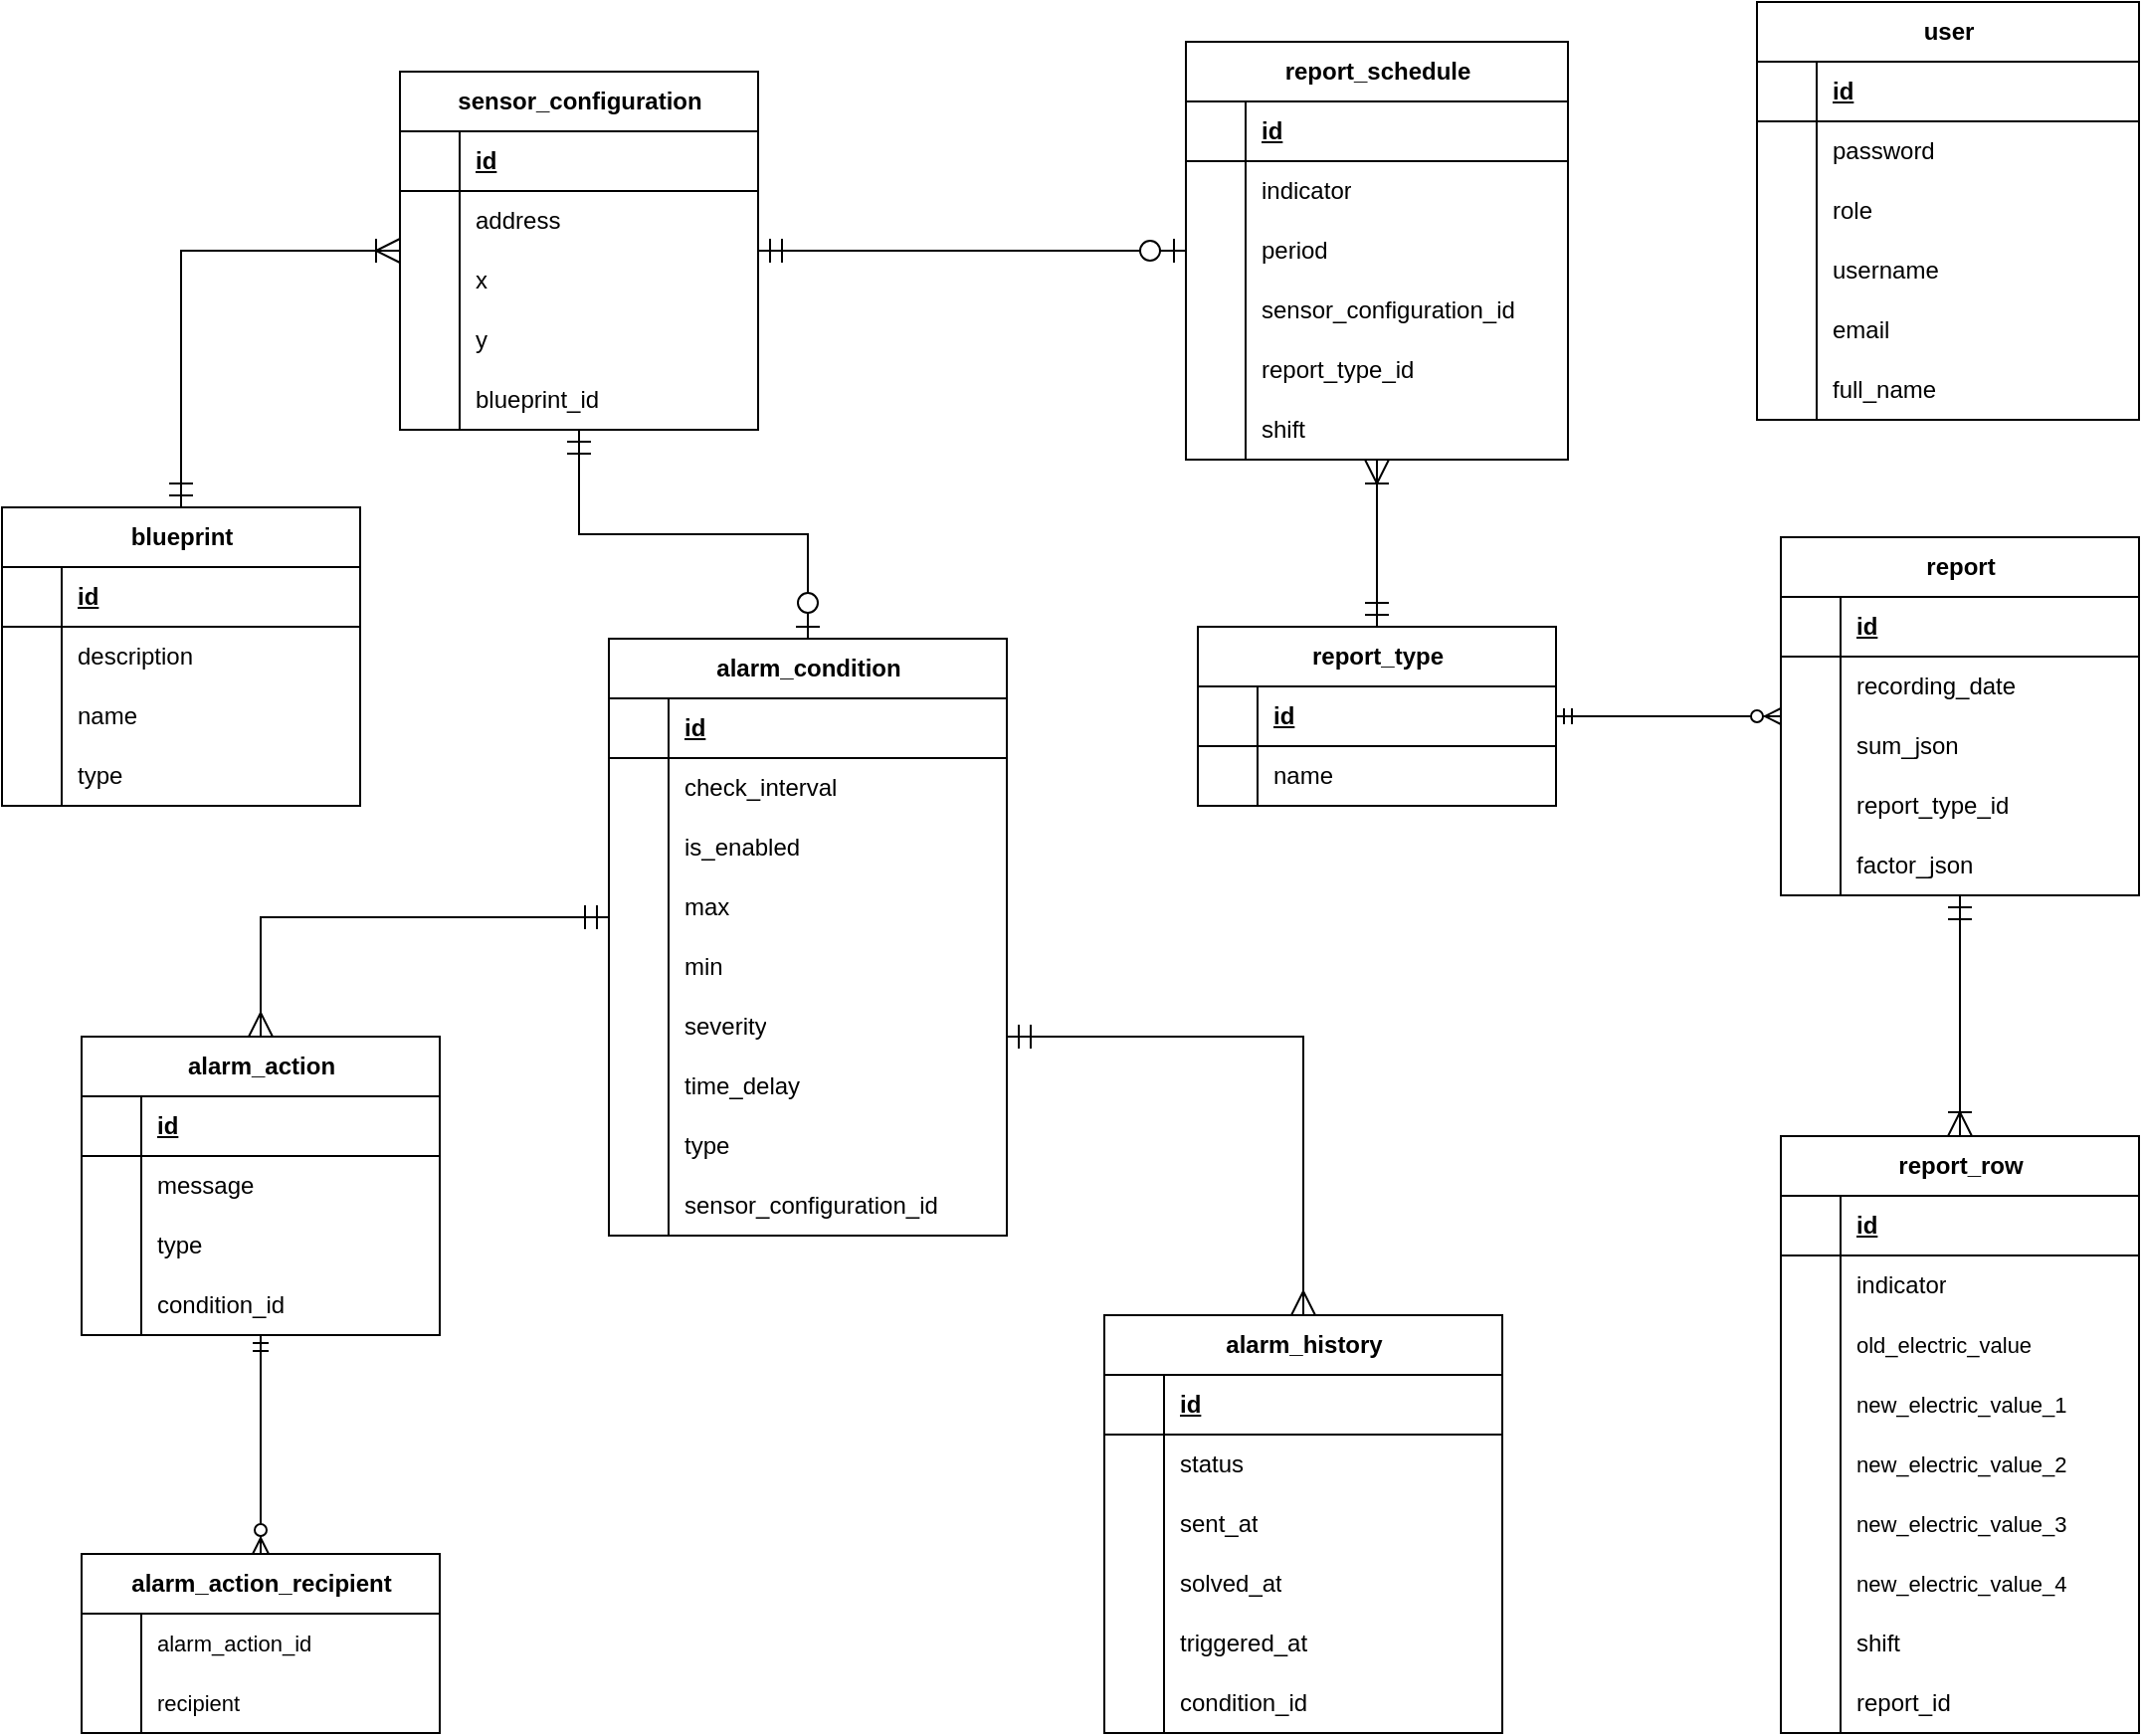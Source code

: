 <mxfile version="24.2.7" type="google">
  <diagram name="Page-1" id="f-IT_zqQ07lLinZDfYL9">
    <mxGraphModel grid="1" page="1" gridSize="10" guides="1" tooltips="1" connect="1" arrows="1" fold="1" pageScale="1" pageWidth="850" pageHeight="1100" math="0" shadow="0">
      <root>
        <mxCell id="0" />
        <mxCell id="1" parent="0" />
        <mxCell id="NJF2ONjUa4AdfMFzGr_4-88" value="" style="startArrow=ERoneToMany;startSize=10;;endArrow=ERmandOne;endSize=10;;rounded=0;edgeStyle=orthogonalEdgeStyle;curved=0;" edge="1" parent="1" source="ylIzDHfj9DtSjI0Hm04x-93" target="ylIzDHfj9DtSjI0Hm04x-112">
          <mxGeometry relative="1" as="geometry">
            <mxPoint x="250" y="310" as="sourcePoint" />
            <mxPoint x="190" y="430" as="targetPoint" />
          </mxGeometry>
        </mxCell>
        <mxCell id="NJF2ONjUa4AdfMFzGr_4-89" value="" style="startArrow=ERmandOne;startSize=10;;endArrow=ERzeroToOne;endSize=10;;rounded=0;edgeStyle=orthogonalEdgeStyle;" edge="1" parent="1" source="ylIzDHfj9DtSjI0Hm04x-93" target="ylIzDHfj9DtSjI0Hm04x-128">
          <mxGeometry relative="1" as="geometry">
            <mxPoint x="392" y="310" as="sourcePoint" />
            <mxPoint x="429.691" y="464" as="targetPoint" />
          </mxGeometry>
        </mxCell>
        <mxCell id="NJF2ONjUa4AdfMFzGr_4-90" value="" style="startArrow=ERmandOne;startSize=10;;endArrow=ERmany;endSize=10;;rounded=0;edgeStyle=orthogonalEdgeStyle;" edge="1" parent="1" source="ylIzDHfj9DtSjI0Hm04x-128" target="ylIzDHfj9DtSjI0Hm04x-156">
          <mxGeometry relative="1" as="geometry">
            <Array as="points">
              <mxPoint x="150" y="510" />
            </Array>
            <mxPoint x="350" y="580" as="sourcePoint" />
            <mxPoint x="224" y="623.0" as="targetPoint" />
          </mxGeometry>
        </mxCell>
        <mxCell id="NJF2ONjUa4AdfMFzGr_4-91" value="" style="startArrow=ERmandOne;startSize=10;;endArrow=ERmany;endSize=10;;rounded=0;edgeStyle=orthogonalEdgeStyle;" edge="1" parent="1" source="ylIzDHfj9DtSjI0Hm04x-128" target="ylIzDHfj9DtSjI0Hm04x-176">
          <mxGeometry relative="1" as="geometry">
            <mxPoint x="520" y="588.0" as="sourcePoint" />
            <mxPoint x="579.96" y="753" as="targetPoint" />
            <Array as="points">
              <mxPoint x="674" y="570" />
            </Array>
          </mxGeometry>
        </mxCell>
        <mxCell id="IzVKfdCqRVlVHFIvyCcN-42" value="" style="startArrow=ERmandOne;startSize=10;;endArrow=ERzeroToOne;endSize=10;;rounded=0;edgeStyle=orthogonalEdgeStyle;" edge="1" parent="1" source="ylIzDHfj9DtSjI0Hm04x-93" target="ylIzDHfj9DtSjI0Hm04x-1">
          <mxGeometry relative="1" as="geometry">
            <mxPoint x="331.082" y="229.464" as="sourcePoint" />
            <mxPoint x="576" y="202.5" as="targetPoint" />
          </mxGeometry>
        </mxCell>
        <mxCell id="IzVKfdCqRVlVHFIvyCcN-112" value="" style="edgeStyle=entityRelationEdgeStyle;fontSize=12;html=1;endArrow=ERzeroToMany;startArrow=ERmandOne;rounded=0;" edge="1" parent="1" source="ylIzDHfj9DtSjI0Hm04x-23" target="ylIzDHfj9DtSjI0Hm04x-42">
          <mxGeometry width="100" height="100" relative="1" as="geometry">
            <mxPoint x="791.0" y="400.5" as="sourcePoint" />
            <mxPoint x="917.0" y="400" as="targetPoint" />
            <Array as="points">
              <mxPoint x="907" y="410" />
              <mxPoint x="857" y="410" />
            </Array>
          </mxGeometry>
        </mxCell>
        <mxCell id="IzVKfdCqRVlVHFIvyCcN-148" value="" style="curved=1;startArrow=ERoneToMany;startSize=10;;endArrow=ERmandOne;endSize=10;;rounded=0;" edge="1" parent="1" source="ylIzDHfj9DtSjI0Hm04x-61" target="ylIzDHfj9DtSjI0Hm04x-42">
          <mxGeometry relative="1" as="geometry">
            <Array as="points" />
            <mxPoint x="962" y="586" as="sourcePoint" />
            <mxPoint x="962.0" y="488" as="targetPoint" />
          </mxGeometry>
        </mxCell>
        <mxCell id="IzVKfdCqRVlVHFIvyCcN-151" value="" style="startArrow=ERoneToMany;startSize=10;;endArrow=ERmandOne;endSize=10;;rounded=0;edgeStyle=orthogonalEdgeStyle;" edge="1" parent="1" source="ylIzDHfj9DtSjI0Hm04x-1" target="ylIzDHfj9DtSjI0Hm04x-23">
          <mxGeometry relative="1" as="geometry">
            <mxPoint x="711" y="285" as="sourcePoint" />
            <mxPoint x="712.083" y="365" as="targetPoint" />
            <Array as="points" />
          </mxGeometry>
        </mxCell>
        <mxCell id="mWWxvAlx_0Dta1PaoEw9-15" value="" style="fontSize=12;html=1;endArrow=ERzeroToMany;startArrow=ERmandOne;rounded=0;edgeStyle=orthogonalEdgeStyle;" edge="1" parent="1" source="ylIzDHfj9DtSjI0Hm04x-156" target="ylIzDHfj9DtSjI0Hm04x-204">
          <mxGeometry width="100" height="100" relative="1" as="geometry">
            <mxPoint x="224" y="736.0" as="sourcePoint" />
            <mxPoint x="224" y="830" as="targetPoint" />
            <Array as="points" />
          </mxGeometry>
        </mxCell>
        <mxCell id="ylIzDHfj9DtSjI0Hm04x-1" value="report_schedule" style="shape=table;startSize=30;container=1;collapsible=1;childLayout=tableLayout;fixedRows=1;rowLines=0;fontStyle=1;align=center;resizeLast=1;html=1;" vertex="1" parent="1">
          <mxGeometry x="615" y="70" width="192" height="210" as="geometry" />
        </mxCell>
        <mxCell id="ylIzDHfj9DtSjI0Hm04x-2" value="" style="shape=tableRow;horizontal=0;startSize=0;swimlaneHead=0;swimlaneBody=0;fillColor=none;collapsible=0;dropTarget=0;points=[[0,0.5],[1,0.5]];portConstraint=eastwest;top=0;left=0;right=0;bottom=1;" vertex="1" parent="ylIzDHfj9DtSjI0Hm04x-1">
          <mxGeometry y="30" width="192" height="30" as="geometry" />
        </mxCell>
        <mxCell id="ylIzDHfj9DtSjI0Hm04x-3" value="" style="shape=partialRectangle;connectable=0;fillColor=none;top=0;left=0;bottom=0;right=0;fontStyle=1;overflow=hidden;whiteSpace=wrap;html=1;" vertex="1" parent="ylIzDHfj9DtSjI0Hm04x-2">
          <mxGeometry width="30" height="30" as="geometry">
            <mxRectangle width="30" height="30" as="alternateBounds" />
          </mxGeometry>
        </mxCell>
        <mxCell id="ylIzDHfj9DtSjI0Hm04x-4" value="id" style="shape=partialRectangle;connectable=0;fillColor=none;top=0;left=0;bottom=0;right=0;align=left;spacingLeft=6;fontStyle=5;overflow=hidden;whiteSpace=wrap;html=1;" vertex="1" parent="ylIzDHfj9DtSjI0Hm04x-2">
          <mxGeometry x="30" width="162" height="30" as="geometry">
            <mxRectangle width="162" height="30" as="alternateBounds" />
          </mxGeometry>
        </mxCell>
        <mxCell id="ylIzDHfj9DtSjI0Hm04x-5" value="" style="shape=tableRow;horizontal=0;startSize=0;swimlaneHead=0;swimlaneBody=0;fillColor=none;collapsible=0;dropTarget=0;points=[[0,0.5],[1,0.5]];portConstraint=eastwest;top=0;left=0;right=0;bottom=0;" vertex="1" parent="ylIzDHfj9DtSjI0Hm04x-1">
          <mxGeometry y="60" width="192" height="30" as="geometry" />
        </mxCell>
        <mxCell id="ylIzDHfj9DtSjI0Hm04x-6" value="" style="shape=partialRectangle;connectable=0;fillColor=none;top=0;left=0;bottom=0;right=0;editable=1;overflow=hidden;whiteSpace=wrap;html=1;" vertex="1" parent="ylIzDHfj9DtSjI0Hm04x-5">
          <mxGeometry width="30" height="30" as="geometry">
            <mxRectangle width="30" height="30" as="alternateBounds" />
          </mxGeometry>
        </mxCell>
        <mxCell id="ylIzDHfj9DtSjI0Hm04x-7" value="indicator" style="shape=partialRectangle;connectable=0;fillColor=none;top=0;left=0;bottom=0;right=0;align=left;spacingLeft=6;overflow=hidden;whiteSpace=wrap;html=1;" vertex="1" parent="ylIzDHfj9DtSjI0Hm04x-5">
          <mxGeometry x="30" width="162" height="30" as="geometry">
            <mxRectangle width="162" height="30" as="alternateBounds" />
          </mxGeometry>
        </mxCell>
        <mxCell id="ylIzDHfj9DtSjI0Hm04x-8" value="" style="shape=tableRow;horizontal=0;startSize=0;swimlaneHead=0;swimlaneBody=0;fillColor=none;collapsible=0;dropTarget=0;points=[[0,0.5],[1,0.5]];portConstraint=eastwest;top=0;left=0;right=0;bottom=0;" vertex="1" parent="ylIzDHfj9DtSjI0Hm04x-1">
          <mxGeometry y="90" width="192" height="30" as="geometry" />
        </mxCell>
        <mxCell id="ylIzDHfj9DtSjI0Hm04x-9" value="" style="shape=partialRectangle;connectable=0;fillColor=none;top=0;left=0;bottom=0;right=0;editable=1;overflow=hidden;whiteSpace=wrap;html=1;" vertex="1" parent="ylIzDHfj9DtSjI0Hm04x-8">
          <mxGeometry width="30" height="30" as="geometry">
            <mxRectangle width="30" height="30" as="alternateBounds" />
          </mxGeometry>
        </mxCell>
        <mxCell id="ylIzDHfj9DtSjI0Hm04x-10" value="period" style="shape=partialRectangle;connectable=0;fillColor=none;top=0;left=0;bottom=0;right=0;align=left;spacingLeft=6;overflow=hidden;whiteSpace=wrap;html=1;" vertex="1" parent="ylIzDHfj9DtSjI0Hm04x-8">
          <mxGeometry x="30" width="162" height="30" as="geometry">
            <mxRectangle width="162" height="30" as="alternateBounds" />
          </mxGeometry>
        </mxCell>
        <mxCell id="ylIzDHfj9DtSjI0Hm04x-17" style="shape=tableRow;horizontal=0;startSize=0;swimlaneHead=0;swimlaneBody=0;fillColor=none;collapsible=0;dropTarget=0;points=[[0,0.5],[1,0.5]];portConstraint=eastwest;top=0;left=0;right=0;bottom=0;" vertex="1" parent="ylIzDHfj9DtSjI0Hm04x-1">
          <mxGeometry y="120" width="192" height="30" as="geometry" />
        </mxCell>
        <mxCell id="ylIzDHfj9DtSjI0Hm04x-18" style="shape=partialRectangle;connectable=0;fillColor=none;top=0;left=0;bottom=0;right=0;editable=1;overflow=hidden;whiteSpace=wrap;html=1;" vertex="1" parent="ylIzDHfj9DtSjI0Hm04x-17">
          <mxGeometry width="30" height="30" as="geometry">
            <mxRectangle width="30" height="30" as="alternateBounds" />
          </mxGeometry>
        </mxCell>
        <mxCell id="ylIzDHfj9DtSjI0Hm04x-19" value="sensor_configuration_id" style="shape=partialRectangle;connectable=0;fillColor=none;top=0;left=0;bottom=0;right=0;align=left;spacingLeft=6;overflow=hidden;whiteSpace=wrap;html=1;" vertex="1" parent="ylIzDHfj9DtSjI0Hm04x-17">
          <mxGeometry x="30" width="162" height="30" as="geometry">
            <mxRectangle width="162" height="30" as="alternateBounds" />
          </mxGeometry>
        </mxCell>
        <mxCell id="ylIzDHfj9DtSjI0Hm04x-20" style="shape=tableRow;horizontal=0;startSize=0;swimlaneHead=0;swimlaneBody=0;fillColor=none;collapsible=0;dropTarget=0;points=[[0,0.5],[1,0.5]];portConstraint=eastwest;top=0;left=0;right=0;bottom=0;" vertex="1" parent="ylIzDHfj9DtSjI0Hm04x-1">
          <mxGeometry y="150" width="192" height="30" as="geometry" />
        </mxCell>
        <mxCell id="ylIzDHfj9DtSjI0Hm04x-21" style="shape=partialRectangle;connectable=0;fillColor=none;top=0;left=0;bottom=0;right=0;editable=1;overflow=hidden;whiteSpace=wrap;html=1;" vertex="1" parent="ylIzDHfj9DtSjI0Hm04x-20">
          <mxGeometry width="30" height="30" as="geometry">
            <mxRectangle width="30" height="30" as="alternateBounds" />
          </mxGeometry>
        </mxCell>
        <mxCell id="ylIzDHfj9DtSjI0Hm04x-22" value="report_type_id" style="shape=partialRectangle;connectable=0;fillColor=none;top=0;left=0;bottom=0;right=0;align=left;spacingLeft=6;overflow=hidden;whiteSpace=wrap;html=1;" vertex="1" parent="ylIzDHfj9DtSjI0Hm04x-20">
          <mxGeometry x="30" width="162" height="30" as="geometry">
            <mxRectangle width="162" height="30" as="alternateBounds" />
          </mxGeometry>
        </mxCell>
        <mxCell id="ylIzDHfj9DtSjI0Hm04x-11" value="" style="shape=tableRow;horizontal=0;startSize=0;swimlaneHead=0;swimlaneBody=0;fillColor=none;collapsible=0;dropTarget=0;points=[[0,0.5],[1,0.5]];portConstraint=eastwest;top=0;left=0;right=0;bottom=0;" vertex="1" parent="ylIzDHfj9DtSjI0Hm04x-1">
          <mxGeometry y="180" width="192" height="30" as="geometry" />
        </mxCell>
        <mxCell id="ylIzDHfj9DtSjI0Hm04x-12" value="" style="shape=partialRectangle;connectable=0;fillColor=none;top=0;left=0;bottom=0;right=0;editable=1;overflow=hidden;whiteSpace=wrap;html=1;" vertex="1" parent="ylIzDHfj9DtSjI0Hm04x-11">
          <mxGeometry width="30" height="30" as="geometry">
            <mxRectangle width="30" height="30" as="alternateBounds" />
          </mxGeometry>
        </mxCell>
        <mxCell id="ylIzDHfj9DtSjI0Hm04x-13" value="shift" style="shape=partialRectangle;connectable=0;fillColor=none;top=0;left=0;bottom=0;right=0;align=left;spacingLeft=6;overflow=hidden;whiteSpace=wrap;html=1;" vertex="1" parent="ylIzDHfj9DtSjI0Hm04x-11">
          <mxGeometry x="30" width="162" height="30" as="geometry">
            <mxRectangle width="162" height="30" as="alternateBounds" />
          </mxGeometry>
        </mxCell>
        <mxCell id="ylIzDHfj9DtSjI0Hm04x-23" value="report_type" style="shape=table;startSize=30;container=1;collapsible=1;childLayout=tableLayout;fixedRows=1;rowLines=0;fontStyle=1;align=center;resizeLast=1;html=1;" vertex="1" parent="1">
          <mxGeometry x="621" y="364" width="180" height="90" as="geometry" />
        </mxCell>
        <mxCell id="ylIzDHfj9DtSjI0Hm04x-24" value="" style="shape=tableRow;horizontal=0;startSize=0;swimlaneHead=0;swimlaneBody=0;fillColor=none;collapsible=0;dropTarget=0;points=[[0,0.5],[1,0.5]];portConstraint=eastwest;top=0;left=0;right=0;bottom=1;" vertex="1" parent="ylIzDHfj9DtSjI0Hm04x-23">
          <mxGeometry y="30" width="180" height="30" as="geometry" />
        </mxCell>
        <mxCell id="ylIzDHfj9DtSjI0Hm04x-25" value="" style="shape=partialRectangle;connectable=0;fillColor=none;top=0;left=0;bottom=0;right=0;fontStyle=1;overflow=hidden;whiteSpace=wrap;html=1;" vertex="1" parent="ylIzDHfj9DtSjI0Hm04x-24">
          <mxGeometry width="30" height="30" as="geometry">
            <mxRectangle width="30" height="30" as="alternateBounds" />
          </mxGeometry>
        </mxCell>
        <mxCell id="ylIzDHfj9DtSjI0Hm04x-26" value="id" style="shape=partialRectangle;connectable=0;fillColor=none;top=0;left=0;bottom=0;right=0;align=left;spacingLeft=6;fontStyle=5;overflow=hidden;whiteSpace=wrap;html=1;" vertex="1" parent="ylIzDHfj9DtSjI0Hm04x-24">
          <mxGeometry x="30" width="150" height="30" as="geometry">
            <mxRectangle width="150" height="30" as="alternateBounds" />
          </mxGeometry>
        </mxCell>
        <mxCell id="ylIzDHfj9DtSjI0Hm04x-27" value="" style="shape=tableRow;horizontal=0;startSize=0;swimlaneHead=0;swimlaneBody=0;fillColor=none;collapsible=0;dropTarget=0;points=[[0,0.5],[1,0.5]];portConstraint=eastwest;top=0;left=0;right=0;bottom=0;" vertex="1" parent="ylIzDHfj9DtSjI0Hm04x-23">
          <mxGeometry y="60" width="180" height="30" as="geometry" />
        </mxCell>
        <mxCell id="ylIzDHfj9DtSjI0Hm04x-28" value="" style="shape=partialRectangle;connectable=0;fillColor=none;top=0;left=0;bottom=0;right=0;editable=1;overflow=hidden;whiteSpace=wrap;html=1;" vertex="1" parent="ylIzDHfj9DtSjI0Hm04x-27">
          <mxGeometry width="30" height="30" as="geometry">
            <mxRectangle width="30" height="30" as="alternateBounds" />
          </mxGeometry>
        </mxCell>
        <mxCell id="ylIzDHfj9DtSjI0Hm04x-29" value="name" style="shape=partialRectangle;connectable=0;fillColor=none;top=0;left=0;bottom=0;right=0;align=left;spacingLeft=6;overflow=hidden;whiteSpace=wrap;html=1;" vertex="1" parent="ylIzDHfj9DtSjI0Hm04x-27">
          <mxGeometry x="30" width="150" height="30" as="geometry">
            <mxRectangle width="150" height="30" as="alternateBounds" />
          </mxGeometry>
        </mxCell>
        <mxCell id="ylIzDHfj9DtSjI0Hm04x-42" value="report" style="shape=table;startSize=30;container=1;collapsible=1;childLayout=tableLayout;fixedRows=1;rowLines=0;fontStyle=1;align=center;resizeLast=1;html=1;" vertex="1" parent="1">
          <mxGeometry x="914" y="319" width="180" height="180" as="geometry" />
        </mxCell>
        <mxCell id="ylIzDHfj9DtSjI0Hm04x-43" value="" style="shape=tableRow;horizontal=0;startSize=0;swimlaneHead=0;swimlaneBody=0;fillColor=none;collapsible=0;dropTarget=0;points=[[0,0.5],[1,0.5]];portConstraint=eastwest;top=0;left=0;right=0;bottom=1;" vertex="1" parent="ylIzDHfj9DtSjI0Hm04x-42">
          <mxGeometry y="30" width="180" height="30" as="geometry" />
        </mxCell>
        <mxCell id="ylIzDHfj9DtSjI0Hm04x-44" value="" style="shape=partialRectangle;connectable=0;fillColor=none;top=0;left=0;bottom=0;right=0;fontStyle=1;overflow=hidden;whiteSpace=wrap;html=1;" vertex="1" parent="ylIzDHfj9DtSjI0Hm04x-43">
          <mxGeometry width="30" height="30" as="geometry">
            <mxRectangle width="30" height="30" as="alternateBounds" />
          </mxGeometry>
        </mxCell>
        <mxCell id="ylIzDHfj9DtSjI0Hm04x-45" value="id" style="shape=partialRectangle;connectable=0;fillColor=none;top=0;left=0;bottom=0;right=0;align=left;spacingLeft=6;fontStyle=5;overflow=hidden;whiteSpace=wrap;html=1;" vertex="1" parent="ylIzDHfj9DtSjI0Hm04x-43">
          <mxGeometry x="30" width="150" height="30" as="geometry">
            <mxRectangle width="150" height="30" as="alternateBounds" />
          </mxGeometry>
        </mxCell>
        <mxCell id="ylIzDHfj9DtSjI0Hm04x-46" value="" style="shape=tableRow;horizontal=0;startSize=0;swimlaneHead=0;swimlaneBody=0;fillColor=none;collapsible=0;dropTarget=0;points=[[0,0.5],[1,0.5]];portConstraint=eastwest;top=0;left=0;right=0;bottom=0;" vertex="1" parent="ylIzDHfj9DtSjI0Hm04x-42">
          <mxGeometry y="60" width="180" height="30" as="geometry" />
        </mxCell>
        <mxCell id="ylIzDHfj9DtSjI0Hm04x-47" value="" style="shape=partialRectangle;connectable=0;fillColor=none;top=0;left=0;bottom=0;right=0;editable=1;overflow=hidden;whiteSpace=wrap;html=1;" vertex="1" parent="ylIzDHfj9DtSjI0Hm04x-46">
          <mxGeometry width="30" height="30" as="geometry">
            <mxRectangle width="30" height="30" as="alternateBounds" />
          </mxGeometry>
        </mxCell>
        <mxCell id="ylIzDHfj9DtSjI0Hm04x-48" value="recording_date" style="shape=partialRectangle;connectable=0;fillColor=none;top=0;left=0;bottom=0;right=0;align=left;spacingLeft=6;overflow=hidden;whiteSpace=wrap;html=1;" vertex="1" parent="ylIzDHfj9DtSjI0Hm04x-46">
          <mxGeometry x="30" width="150" height="30" as="geometry">
            <mxRectangle width="150" height="30" as="alternateBounds" />
          </mxGeometry>
        </mxCell>
        <mxCell id="ylIzDHfj9DtSjI0Hm04x-49" value="" style="shape=tableRow;horizontal=0;startSize=0;swimlaneHead=0;swimlaneBody=0;fillColor=none;collapsible=0;dropTarget=0;points=[[0,0.5],[1,0.5]];portConstraint=eastwest;top=0;left=0;right=0;bottom=0;" vertex="1" parent="ylIzDHfj9DtSjI0Hm04x-42">
          <mxGeometry y="90" width="180" height="30" as="geometry" />
        </mxCell>
        <mxCell id="ylIzDHfj9DtSjI0Hm04x-50" value="" style="shape=partialRectangle;connectable=0;fillColor=none;top=0;left=0;bottom=0;right=0;editable=1;overflow=hidden;whiteSpace=wrap;html=1;" vertex="1" parent="ylIzDHfj9DtSjI0Hm04x-49">
          <mxGeometry width="30" height="30" as="geometry">
            <mxRectangle width="30" height="30" as="alternateBounds" />
          </mxGeometry>
        </mxCell>
        <mxCell id="ylIzDHfj9DtSjI0Hm04x-51" value="sum_json" style="shape=partialRectangle;connectable=0;fillColor=none;top=0;left=0;bottom=0;right=0;align=left;spacingLeft=6;overflow=hidden;whiteSpace=wrap;html=1;" vertex="1" parent="ylIzDHfj9DtSjI0Hm04x-49">
          <mxGeometry x="30" width="150" height="30" as="geometry">
            <mxRectangle width="150" height="30" as="alternateBounds" />
          </mxGeometry>
        </mxCell>
        <mxCell id="ylIzDHfj9DtSjI0Hm04x-55" style="shape=tableRow;horizontal=0;startSize=0;swimlaneHead=0;swimlaneBody=0;fillColor=none;collapsible=0;dropTarget=0;points=[[0,0.5],[1,0.5]];portConstraint=eastwest;top=0;left=0;right=0;bottom=0;" vertex="1" parent="ylIzDHfj9DtSjI0Hm04x-42">
          <mxGeometry y="120" width="180" height="30" as="geometry" />
        </mxCell>
        <mxCell id="ylIzDHfj9DtSjI0Hm04x-56" style="shape=partialRectangle;connectable=0;fillColor=none;top=0;left=0;bottom=0;right=0;editable=1;overflow=hidden;whiteSpace=wrap;html=1;" vertex="1" parent="ylIzDHfj9DtSjI0Hm04x-55">
          <mxGeometry width="30" height="30" as="geometry">
            <mxRectangle width="30" height="30" as="alternateBounds" />
          </mxGeometry>
        </mxCell>
        <mxCell id="ylIzDHfj9DtSjI0Hm04x-57" value="report_type_id" style="shape=partialRectangle;connectable=0;fillColor=none;top=0;left=0;bottom=0;right=0;align=left;spacingLeft=6;overflow=hidden;whiteSpace=wrap;html=1;" vertex="1" parent="ylIzDHfj9DtSjI0Hm04x-55">
          <mxGeometry x="30" width="150" height="30" as="geometry">
            <mxRectangle width="150" height="30" as="alternateBounds" />
          </mxGeometry>
        </mxCell>
        <mxCell id="ylIzDHfj9DtSjI0Hm04x-52" value="" style="shape=tableRow;horizontal=0;startSize=0;swimlaneHead=0;swimlaneBody=0;fillColor=none;collapsible=0;dropTarget=0;points=[[0,0.5],[1,0.5]];portConstraint=eastwest;top=0;left=0;right=0;bottom=0;" vertex="1" parent="ylIzDHfj9DtSjI0Hm04x-42">
          <mxGeometry y="150" width="180" height="30" as="geometry" />
        </mxCell>
        <mxCell id="ylIzDHfj9DtSjI0Hm04x-53" value="" style="shape=partialRectangle;connectable=0;fillColor=none;top=0;left=0;bottom=0;right=0;editable=1;overflow=hidden;whiteSpace=wrap;html=1;" vertex="1" parent="ylIzDHfj9DtSjI0Hm04x-52">
          <mxGeometry width="30" height="30" as="geometry">
            <mxRectangle width="30" height="30" as="alternateBounds" />
          </mxGeometry>
        </mxCell>
        <mxCell id="ylIzDHfj9DtSjI0Hm04x-54" value="factor_json" style="shape=partialRectangle;connectable=0;fillColor=none;top=0;left=0;bottom=0;right=0;align=left;spacingLeft=6;overflow=hidden;whiteSpace=wrap;html=1;" vertex="1" parent="ylIzDHfj9DtSjI0Hm04x-52">
          <mxGeometry x="30" width="150" height="30" as="geometry">
            <mxRectangle width="150" height="30" as="alternateBounds" />
          </mxGeometry>
        </mxCell>
        <mxCell id="ylIzDHfj9DtSjI0Hm04x-61" value="report_row" style="shape=table;startSize=30;container=1;collapsible=1;childLayout=tableLayout;fixedRows=1;rowLines=0;fontStyle=1;align=center;resizeLast=1;html=1;" vertex="1" parent="1">
          <mxGeometry x="914" y="620" width="180" height="300" as="geometry" />
        </mxCell>
        <mxCell id="ylIzDHfj9DtSjI0Hm04x-62" value="" style="shape=tableRow;horizontal=0;startSize=0;swimlaneHead=0;swimlaneBody=0;fillColor=none;collapsible=0;dropTarget=0;points=[[0,0.5],[1,0.5]];portConstraint=eastwest;top=0;left=0;right=0;bottom=1;" vertex="1" parent="ylIzDHfj9DtSjI0Hm04x-61">
          <mxGeometry y="30" width="180" height="30" as="geometry" />
        </mxCell>
        <mxCell id="ylIzDHfj9DtSjI0Hm04x-63" value="" style="shape=partialRectangle;connectable=0;fillColor=none;top=0;left=0;bottom=0;right=0;fontStyle=1;overflow=hidden;whiteSpace=wrap;html=1;" vertex="1" parent="ylIzDHfj9DtSjI0Hm04x-62">
          <mxGeometry width="30" height="30" as="geometry">
            <mxRectangle width="30" height="30" as="alternateBounds" />
          </mxGeometry>
        </mxCell>
        <mxCell id="ylIzDHfj9DtSjI0Hm04x-64" value="id" style="shape=partialRectangle;connectable=0;fillColor=none;top=0;left=0;bottom=0;right=0;align=left;spacingLeft=6;fontStyle=5;overflow=hidden;whiteSpace=wrap;html=1;" vertex="1" parent="ylIzDHfj9DtSjI0Hm04x-62">
          <mxGeometry x="30" width="150" height="30" as="geometry">
            <mxRectangle width="150" height="30" as="alternateBounds" />
          </mxGeometry>
        </mxCell>
        <mxCell id="ylIzDHfj9DtSjI0Hm04x-65" value="" style="shape=tableRow;horizontal=0;startSize=0;swimlaneHead=0;swimlaneBody=0;fillColor=none;collapsible=0;dropTarget=0;points=[[0,0.5],[1,0.5]];portConstraint=eastwest;top=0;left=0;right=0;bottom=0;" vertex="1" parent="ylIzDHfj9DtSjI0Hm04x-61">
          <mxGeometry y="60" width="180" height="30" as="geometry" />
        </mxCell>
        <mxCell id="ylIzDHfj9DtSjI0Hm04x-66" value="" style="shape=partialRectangle;connectable=0;fillColor=none;top=0;left=0;bottom=0;right=0;editable=1;overflow=hidden;whiteSpace=wrap;html=1;" vertex="1" parent="ylIzDHfj9DtSjI0Hm04x-65">
          <mxGeometry width="30" height="30" as="geometry">
            <mxRectangle width="30" height="30" as="alternateBounds" />
          </mxGeometry>
        </mxCell>
        <mxCell id="ylIzDHfj9DtSjI0Hm04x-67" value="indicator" style="shape=partialRectangle;connectable=0;fillColor=none;top=0;left=0;bottom=0;right=0;align=left;spacingLeft=6;overflow=hidden;whiteSpace=wrap;html=1;" vertex="1" parent="ylIzDHfj9DtSjI0Hm04x-65">
          <mxGeometry x="30" width="150" height="30" as="geometry">
            <mxRectangle width="150" height="30" as="alternateBounds" />
          </mxGeometry>
        </mxCell>
        <mxCell id="ylIzDHfj9DtSjI0Hm04x-74" style="shape=tableRow;horizontal=0;startSize=0;swimlaneHead=0;swimlaneBody=0;fillColor=none;collapsible=0;dropTarget=0;points=[[0,0.5],[1,0.5]];portConstraint=eastwest;top=0;left=0;right=0;bottom=0;" vertex="1" parent="ylIzDHfj9DtSjI0Hm04x-61">
          <mxGeometry y="90" width="180" height="30" as="geometry" />
        </mxCell>
        <mxCell id="ylIzDHfj9DtSjI0Hm04x-75" style="shape=partialRectangle;connectable=0;fillColor=none;top=0;left=0;bottom=0;right=0;editable=1;overflow=hidden;whiteSpace=wrap;html=1;" vertex="1" parent="ylIzDHfj9DtSjI0Hm04x-74">
          <mxGeometry width="30" height="30" as="geometry">
            <mxRectangle width="30" height="30" as="alternateBounds" />
          </mxGeometry>
        </mxCell>
        <mxCell id="ylIzDHfj9DtSjI0Hm04x-76" value="&lt;span style=&quot;font-size: 11px; text-wrap: nowrap;&quot;&gt;old_electric_value&lt;/span&gt;" style="shape=partialRectangle;connectable=0;fillColor=none;top=0;left=0;bottom=0;right=0;align=left;spacingLeft=6;overflow=hidden;whiteSpace=wrap;html=1;" vertex="1" parent="ylIzDHfj9DtSjI0Hm04x-74">
          <mxGeometry x="30" width="150" height="30" as="geometry">
            <mxRectangle width="150" height="30" as="alternateBounds" />
          </mxGeometry>
        </mxCell>
        <mxCell id="ylIzDHfj9DtSjI0Hm04x-77" style="shape=tableRow;horizontal=0;startSize=0;swimlaneHead=0;swimlaneBody=0;fillColor=none;collapsible=0;dropTarget=0;points=[[0,0.5],[1,0.5]];portConstraint=eastwest;top=0;left=0;right=0;bottom=0;" vertex="1" parent="ylIzDHfj9DtSjI0Hm04x-61">
          <mxGeometry y="120" width="180" height="30" as="geometry" />
        </mxCell>
        <mxCell id="ylIzDHfj9DtSjI0Hm04x-78" style="shape=partialRectangle;connectable=0;fillColor=none;top=0;left=0;bottom=0;right=0;editable=1;overflow=hidden;whiteSpace=wrap;html=1;" vertex="1" parent="ylIzDHfj9DtSjI0Hm04x-77">
          <mxGeometry width="30" height="30" as="geometry">
            <mxRectangle width="30" height="30" as="alternateBounds" />
          </mxGeometry>
        </mxCell>
        <mxCell id="ylIzDHfj9DtSjI0Hm04x-79" value="&lt;span style=&quot;font-size: 11px; text-wrap: nowrap;&quot;&gt;new_electric_value_1&lt;/span&gt;" style="shape=partialRectangle;connectable=0;fillColor=none;top=0;left=0;bottom=0;right=0;align=left;spacingLeft=6;overflow=hidden;whiteSpace=wrap;html=1;" vertex="1" parent="ylIzDHfj9DtSjI0Hm04x-77">
          <mxGeometry x="30" width="150" height="30" as="geometry">
            <mxRectangle width="150" height="30" as="alternateBounds" />
          </mxGeometry>
        </mxCell>
        <mxCell id="ylIzDHfj9DtSjI0Hm04x-80" style="shape=tableRow;horizontal=0;startSize=0;swimlaneHead=0;swimlaneBody=0;fillColor=none;collapsible=0;dropTarget=0;points=[[0,0.5],[1,0.5]];portConstraint=eastwest;top=0;left=0;right=0;bottom=0;" vertex="1" parent="ylIzDHfj9DtSjI0Hm04x-61">
          <mxGeometry y="150" width="180" height="30" as="geometry" />
        </mxCell>
        <mxCell id="ylIzDHfj9DtSjI0Hm04x-81" style="shape=partialRectangle;connectable=0;fillColor=none;top=0;left=0;bottom=0;right=0;editable=1;overflow=hidden;whiteSpace=wrap;html=1;" vertex="1" parent="ylIzDHfj9DtSjI0Hm04x-80">
          <mxGeometry width="30" height="30" as="geometry">
            <mxRectangle width="30" height="30" as="alternateBounds" />
          </mxGeometry>
        </mxCell>
        <mxCell id="ylIzDHfj9DtSjI0Hm04x-82" value="&lt;span style=&quot;font-size: 11px; text-wrap: nowrap;&quot;&gt;new_electric_value_2&lt;/span&gt;" style="shape=partialRectangle;connectable=0;fillColor=none;top=0;left=0;bottom=0;right=0;align=left;spacingLeft=6;overflow=hidden;whiteSpace=wrap;html=1;" vertex="1" parent="ylIzDHfj9DtSjI0Hm04x-80">
          <mxGeometry x="30" width="150" height="30" as="geometry">
            <mxRectangle width="150" height="30" as="alternateBounds" />
          </mxGeometry>
        </mxCell>
        <mxCell id="ylIzDHfj9DtSjI0Hm04x-90" style="shape=tableRow;horizontal=0;startSize=0;swimlaneHead=0;swimlaneBody=0;fillColor=none;collapsible=0;dropTarget=0;points=[[0,0.5],[1,0.5]];portConstraint=eastwest;top=0;left=0;right=0;bottom=0;" vertex="1" parent="ylIzDHfj9DtSjI0Hm04x-61">
          <mxGeometry y="180" width="180" height="30" as="geometry" />
        </mxCell>
        <mxCell id="ylIzDHfj9DtSjI0Hm04x-91" style="shape=partialRectangle;connectable=0;fillColor=none;top=0;left=0;bottom=0;right=0;editable=1;overflow=hidden;whiteSpace=wrap;html=1;" vertex="1" parent="ylIzDHfj9DtSjI0Hm04x-90">
          <mxGeometry width="30" height="30" as="geometry">
            <mxRectangle width="30" height="30" as="alternateBounds" />
          </mxGeometry>
        </mxCell>
        <mxCell id="ylIzDHfj9DtSjI0Hm04x-92" value="&lt;span style=&quot;font-size: 11px; text-wrap: nowrap;&quot;&gt;new_electric_value_3&lt;/span&gt;" style="shape=partialRectangle;connectable=0;fillColor=none;top=0;left=0;bottom=0;right=0;align=left;spacingLeft=6;overflow=hidden;whiteSpace=wrap;html=1;" vertex="1" parent="ylIzDHfj9DtSjI0Hm04x-90">
          <mxGeometry x="30" width="150" height="30" as="geometry">
            <mxRectangle width="150" height="30" as="alternateBounds" />
          </mxGeometry>
        </mxCell>
        <mxCell id="ylIzDHfj9DtSjI0Hm04x-87" style="shape=tableRow;horizontal=0;startSize=0;swimlaneHead=0;swimlaneBody=0;fillColor=none;collapsible=0;dropTarget=0;points=[[0,0.5],[1,0.5]];portConstraint=eastwest;top=0;left=0;right=0;bottom=0;" vertex="1" parent="ylIzDHfj9DtSjI0Hm04x-61">
          <mxGeometry y="210" width="180" height="30" as="geometry" />
        </mxCell>
        <mxCell id="ylIzDHfj9DtSjI0Hm04x-88" style="shape=partialRectangle;connectable=0;fillColor=none;top=0;left=0;bottom=0;right=0;editable=1;overflow=hidden;whiteSpace=wrap;html=1;" vertex="1" parent="ylIzDHfj9DtSjI0Hm04x-87">
          <mxGeometry width="30" height="30" as="geometry">
            <mxRectangle width="30" height="30" as="alternateBounds" />
          </mxGeometry>
        </mxCell>
        <mxCell id="ylIzDHfj9DtSjI0Hm04x-89" value="&lt;span style=&quot;font-size: 11px; text-wrap: nowrap;&quot;&gt;new_electric_value_4&lt;/span&gt;" style="shape=partialRectangle;connectable=0;fillColor=none;top=0;left=0;bottom=0;right=0;align=left;spacingLeft=6;overflow=hidden;whiteSpace=wrap;html=1;" vertex="1" parent="ylIzDHfj9DtSjI0Hm04x-87">
          <mxGeometry x="30" width="150" height="30" as="geometry">
            <mxRectangle width="150" height="30" as="alternateBounds" />
          </mxGeometry>
        </mxCell>
        <mxCell id="ylIzDHfj9DtSjI0Hm04x-71" value="" style="shape=tableRow;horizontal=0;startSize=0;swimlaneHead=0;swimlaneBody=0;fillColor=none;collapsible=0;dropTarget=0;points=[[0,0.5],[1,0.5]];portConstraint=eastwest;top=0;left=0;right=0;bottom=0;" vertex="1" parent="ylIzDHfj9DtSjI0Hm04x-61">
          <mxGeometry y="240" width="180" height="30" as="geometry" />
        </mxCell>
        <mxCell id="ylIzDHfj9DtSjI0Hm04x-72" value="" style="shape=partialRectangle;connectable=0;fillColor=none;top=0;left=0;bottom=0;right=0;editable=1;overflow=hidden;whiteSpace=wrap;html=1;" vertex="1" parent="ylIzDHfj9DtSjI0Hm04x-71">
          <mxGeometry width="30" height="30" as="geometry">
            <mxRectangle width="30" height="30" as="alternateBounds" />
          </mxGeometry>
        </mxCell>
        <mxCell id="ylIzDHfj9DtSjI0Hm04x-73" value="shift" style="shape=partialRectangle;connectable=0;fillColor=none;top=0;left=0;bottom=0;right=0;align=left;spacingLeft=6;overflow=hidden;whiteSpace=wrap;html=1;" vertex="1" parent="ylIzDHfj9DtSjI0Hm04x-71">
          <mxGeometry x="30" width="150" height="30" as="geometry">
            <mxRectangle width="150" height="30" as="alternateBounds" />
          </mxGeometry>
        </mxCell>
        <mxCell id="ylIzDHfj9DtSjI0Hm04x-84" style="shape=tableRow;horizontal=0;startSize=0;swimlaneHead=0;swimlaneBody=0;fillColor=none;collapsible=0;dropTarget=0;points=[[0,0.5],[1,0.5]];portConstraint=eastwest;top=0;left=0;right=0;bottom=0;" vertex="1" parent="ylIzDHfj9DtSjI0Hm04x-61">
          <mxGeometry y="270" width="180" height="30" as="geometry" />
        </mxCell>
        <mxCell id="ylIzDHfj9DtSjI0Hm04x-85" style="shape=partialRectangle;connectable=0;fillColor=none;top=0;left=0;bottom=0;right=0;editable=1;overflow=hidden;whiteSpace=wrap;html=1;" vertex="1" parent="ylIzDHfj9DtSjI0Hm04x-84">
          <mxGeometry width="30" height="30" as="geometry">
            <mxRectangle width="30" height="30" as="alternateBounds" />
          </mxGeometry>
        </mxCell>
        <mxCell id="ylIzDHfj9DtSjI0Hm04x-86" value="report_id" style="shape=partialRectangle;connectable=0;fillColor=none;top=0;left=0;bottom=0;right=0;align=left;spacingLeft=6;overflow=hidden;whiteSpace=wrap;html=1;" vertex="1" parent="ylIzDHfj9DtSjI0Hm04x-84">
          <mxGeometry x="30" width="150" height="30" as="geometry">
            <mxRectangle width="150" height="30" as="alternateBounds" />
          </mxGeometry>
        </mxCell>
        <mxCell id="ylIzDHfj9DtSjI0Hm04x-93" value="sensor_configuration" style="shape=table;startSize=30;container=1;collapsible=1;childLayout=tableLayout;fixedRows=1;rowLines=0;fontStyle=1;align=center;resizeLast=1;html=1;" vertex="1" parent="1">
          <mxGeometry x="220" y="85" width="180" height="180" as="geometry" />
        </mxCell>
        <mxCell id="ylIzDHfj9DtSjI0Hm04x-94" value="" style="shape=tableRow;horizontal=0;startSize=0;swimlaneHead=0;swimlaneBody=0;fillColor=none;collapsible=0;dropTarget=0;points=[[0,0.5],[1,0.5]];portConstraint=eastwest;top=0;left=0;right=0;bottom=1;" vertex="1" parent="ylIzDHfj9DtSjI0Hm04x-93">
          <mxGeometry y="30" width="180" height="30" as="geometry" />
        </mxCell>
        <mxCell id="ylIzDHfj9DtSjI0Hm04x-95" value="" style="shape=partialRectangle;connectable=0;fillColor=none;top=0;left=0;bottom=0;right=0;fontStyle=1;overflow=hidden;whiteSpace=wrap;html=1;" vertex="1" parent="ylIzDHfj9DtSjI0Hm04x-94">
          <mxGeometry width="30" height="30" as="geometry">
            <mxRectangle width="30" height="30" as="alternateBounds" />
          </mxGeometry>
        </mxCell>
        <mxCell id="ylIzDHfj9DtSjI0Hm04x-96" value="id" style="shape=partialRectangle;connectable=0;fillColor=none;top=0;left=0;bottom=0;right=0;align=left;spacingLeft=6;fontStyle=5;overflow=hidden;whiteSpace=wrap;html=1;" vertex="1" parent="ylIzDHfj9DtSjI0Hm04x-94">
          <mxGeometry x="30" width="150" height="30" as="geometry">
            <mxRectangle width="150" height="30" as="alternateBounds" />
          </mxGeometry>
        </mxCell>
        <mxCell id="ylIzDHfj9DtSjI0Hm04x-97" value="" style="shape=tableRow;horizontal=0;startSize=0;swimlaneHead=0;swimlaneBody=0;fillColor=none;collapsible=0;dropTarget=0;points=[[0,0.5],[1,0.5]];portConstraint=eastwest;top=0;left=0;right=0;bottom=0;" vertex="1" parent="ylIzDHfj9DtSjI0Hm04x-93">
          <mxGeometry y="60" width="180" height="30" as="geometry" />
        </mxCell>
        <mxCell id="ylIzDHfj9DtSjI0Hm04x-98" value="" style="shape=partialRectangle;connectable=0;fillColor=none;top=0;left=0;bottom=0;right=0;editable=1;overflow=hidden;whiteSpace=wrap;html=1;" vertex="1" parent="ylIzDHfj9DtSjI0Hm04x-97">
          <mxGeometry width="30" height="30" as="geometry">
            <mxRectangle width="30" height="30" as="alternateBounds" />
          </mxGeometry>
        </mxCell>
        <mxCell id="ylIzDHfj9DtSjI0Hm04x-99" value="address" style="shape=partialRectangle;connectable=0;fillColor=none;top=0;left=0;bottom=0;right=0;align=left;spacingLeft=6;overflow=hidden;whiteSpace=wrap;html=1;" vertex="1" parent="ylIzDHfj9DtSjI0Hm04x-97">
          <mxGeometry x="30" width="150" height="30" as="geometry">
            <mxRectangle width="150" height="30" as="alternateBounds" />
          </mxGeometry>
        </mxCell>
        <mxCell id="ylIzDHfj9DtSjI0Hm04x-100" value="" style="shape=tableRow;horizontal=0;startSize=0;swimlaneHead=0;swimlaneBody=0;fillColor=none;collapsible=0;dropTarget=0;points=[[0,0.5],[1,0.5]];portConstraint=eastwest;top=0;left=0;right=0;bottom=0;" vertex="1" parent="ylIzDHfj9DtSjI0Hm04x-93">
          <mxGeometry y="90" width="180" height="30" as="geometry" />
        </mxCell>
        <mxCell id="ylIzDHfj9DtSjI0Hm04x-101" value="" style="shape=partialRectangle;connectable=0;fillColor=none;top=0;left=0;bottom=0;right=0;editable=1;overflow=hidden;whiteSpace=wrap;html=1;" vertex="1" parent="ylIzDHfj9DtSjI0Hm04x-100">
          <mxGeometry width="30" height="30" as="geometry">
            <mxRectangle width="30" height="30" as="alternateBounds" />
          </mxGeometry>
        </mxCell>
        <mxCell id="ylIzDHfj9DtSjI0Hm04x-102" value="x" style="shape=partialRectangle;connectable=0;fillColor=none;top=0;left=0;bottom=0;right=0;align=left;spacingLeft=6;overflow=hidden;whiteSpace=wrap;html=1;" vertex="1" parent="ylIzDHfj9DtSjI0Hm04x-100">
          <mxGeometry x="30" width="150" height="30" as="geometry">
            <mxRectangle width="150" height="30" as="alternateBounds" />
          </mxGeometry>
        </mxCell>
        <mxCell id="ylIzDHfj9DtSjI0Hm04x-103" value="" style="shape=tableRow;horizontal=0;startSize=0;swimlaneHead=0;swimlaneBody=0;fillColor=none;collapsible=0;dropTarget=0;points=[[0,0.5],[1,0.5]];portConstraint=eastwest;top=0;left=0;right=0;bottom=0;" vertex="1" parent="ylIzDHfj9DtSjI0Hm04x-93">
          <mxGeometry y="120" width="180" height="30" as="geometry" />
        </mxCell>
        <mxCell id="ylIzDHfj9DtSjI0Hm04x-104" value="" style="shape=partialRectangle;connectable=0;fillColor=none;top=0;left=0;bottom=0;right=0;editable=1;overflow=hidden;whiteSpace=wrap;html=1;" vertex="1" parent="ylIzDHfj9DtSjI0Hm04x-103">
          <mxGeometry width="30" height="30" as="geometry">
            <mxRectangle width="30" height="30" as="alternateBounds" />
          </mxGeometry>
        </mxCell>
        <mxCell id="ylIzDHfj9DtSjI0Hm04x-105" value="y" style="shape=partialRectangle;connectable=0;fillColor=none;top=0;left=0;bottom=0;right=0;align=left;spacingLeft=6;overflow=hidden;whiteSpace=wrap;html=1;" vertex="1" parent="ylIzDHfj9DtSjI0Hm04x-103">
          <mxGeometry x="30" width="150" height="30" as="geometry">
            <mxRectangle width="150" height="30" as="alternateBounds" />
          </mxGeometry>
        </mxCell>
        <mxCell id="ylIzDHfj9DtSjI0Hm04x-106" style="shape=tableRow;horizontal=0;startSize=0;swimlaneHead=0;swimlaneBody=0;fillColor=none;collapsible=0;dropTarget=0;points=[[0,0.5],[1,0.5]];portConstraint=eastwest;top=0;left=0;right=0;bottom=0;" vertex="1" parent="ylIzDHfj9DtSjI0Hm04x-93">
          <mxGeometry y="150" width="180" height="30" as="geometry" />
        </mxCell>
        <mxCell id="ylIzDHfj9DtSjI0Hm04x-107" style="shape=partialRectangle;connectable=0;fillColor=none;top=0;left=0;bottom=0;right=0;editable=1;overflow=hidden;whiteSpace=wrap;html=1;" vertex="1" parent="ylIzDHfj9DtSjI0Hm04x-106">
          <mxGeometry width="30" height="30" as="geometry">
            <mxRectangle width="30" height="30" as="alternateBounds" />
          </mxGeometry>
        </mxCell>
        <mxCell id="ylIzDHfj9DtSjI0Hm04x-108" value="blueprint_id" style="shape=partialRectangle;connectable=0;fillColor=none;top=0;left=0;bottom=0;right=0;align=left;spacingLeft=6;overflow=hidden;whiteSpace=wrap;html=1;" vertex="1" parent="ylIzDHfj9DtSjI0Hm04x-106">
          <mxGeometry x="30" width="150" height="30" as="geometry">
            <mxRectangle width="150" height="30" as="alternateBounds" />
          </mxGeometry>
        </mxCell>
        <mxCell id="ylIzDHfj9DtSjI0Hm04x-112" value="blueprint" style="shape=table;startSize=30;container=1;collapsible=1;childLayout=tableLayout;fixedRows=1;rowLines=0;fontStyle=1;align=center;resizeLast=1;html=1;" vertex="1" parent="1">
          <mxGeometry x="20" y="304" width="180" height="150" as="geometry" />
        </mxCell>
        <mxCell id="ylIzDHfj9DtSjI0Hm04x-113" value="" style="shape=tableRow;horizontal=0;startSize=0;swimlaneHead=0;swimlaneBody=0;fillColor=none;collapsible=0;dropTarget=0;points=[[0,0.5],[1,0.5]];portConstraint=eastwest;top=0;left=0;right=0;bottom=1;" vertex="1" parent="ylIzDHfj9DtSjI0Hm04x-112">
          <mxGeometry y="30" width="180" height="30" as="geometry" />
        </mxCell>
        <mxCell id="ylIzDHfj9DtSjI0Hm04x-114" value="" style="shape=partialRectangle;connectable=0;fillColor=none;top=0;left=0;bottom=0;right=0;fontStyle=1;overflow=hidden;whiteSpace=wrap;html=1;" vertex="1" parent="ylIzDHfj9DtSjI0Hm04x-113">
          <mxGeometry width="30" height="30" as="geometry">
            <mxRectangle width="30" height="30" as="alternateBounds" />
          </mxGeometry>
        </mxCell>
        <mxCell id="ylIzDHfj9DtSjI0Hm04x-115" value="id" style="shape=partialRectangle;connectable=0;fillColor=none;top=0;left=0;bottom=0;right=0;align=left;spacingLeft=6;fontStyle=5;overflow=hidden;whiteSpace=wrap;html=1;" vertex="1" parent="ylIzDHfj9DtSjI0Hm04x-113">
          <mxGeometry x="30" width="150" height="30" as="geometry">
            <mxRectangle width="150" height="30" as="alternateBounds" />
          </mxGeometry>
        </mxCell>
        <mxCell id="ylIzDHfj9DtSjI0Hm04x-116" value="" style="shape=tableRow;horizontal=0;startSize=0;swimlaneHead=0;swimlaneBody=0;fillColor=none;collapsible=0;dropTarget=0;points=[[0,0.5],[1,0.5]];portConstraint=eastwest;top=0;left=0;right=0;bottom=0;" vertex="1" parent="ylIzDHfj9DtSjI0Hm04x-112">
          <mxGeometry y="60" width="180" height="30" as="geometry" />
        </mxCell>
        <mxCell id="ylIzDHfj9DtSjI0Hm04x-117" value="" style="shape=partialRectangle;connectable=0;fillColor=none;top=0;left=0;bottom=0;right=0;editable=1;overflow=hidden;whiteSpace=wrap;html=1;" vertex="1" parent="ylIzDHfj9DtSjI0Hm04x-116">
          <mxGeometry width="30" height="30" as="geometry">
            <mxRectangle width="30" height="30" as="alternateBounds" />
          </mxGeometry>
        </mxCell>
        <mxCell id="ylIzDHfj9DtSjI0Hm04x-118" value="description" style="shape=partialRectangle;connectable=0;fillColor=none;top=0;left=0;bottom=0;right=0;align=left;spacingLeft=6;overflow=hidden;whiteSpace=wrap;html=1;" vertex="1" parent="ylIzDHfj9DtSjI0Hm04x-116">
          <mxGeometry x="30" width="150" height="30" as="geometry">
            <mxRectangle width="150" height="30" as="alternateBounds" />
          </mxGeometry>
        </mxCell>
        <mxCell id="ylIzDHfj9DtSjI0Hm04x-119" value="" style="shape=tableRow;horizontal=0;startSize=0;swimlaneHead=0;swimlaneBody=0;fillColor=none;collapsible=0;dropTarget=0;points=[[0,0.5],[1,0.5]];portConstraint=eastwest;top=0;left=0;right=0;bottom=0;" vertex="1" parent="ylIzDHfj9DtSjI0Hm04x-112">
          <mxGeometry y="90" width="180" height="30" as="geometry" />
        </mxCell>
        <mxCell id="ylIzDHfj9DtSjI0Hm04x-120" value="" style="shape=partialRectangle;connectable=0;fillColor=none;top=0;left=0;bottom=0;right=0;editable=1;overflow=hidden;whiteSpace=wrap;html=1;" vertex="1" parent="ylIzDHfj9DtSjI0Hm04x-119">
          <mxGeometry width="30" height="30" as="geometry">
            <mxRectangle width="30" height="30" as="alternateBounds" />
          </mxGeometry>
        </mxCell>
        <mxCell id="ylIzDHfj9DtSjI0Hm04x-121" value="name" style="shape=partialRectangle;connectable=0;fillColor=none;top=0;left=0;bottom=0;right=0;align=left;spacingLeft=6;overflow=hidden;whiteSpace=wrap;html=1;" vertex="1" parent="ylIzDHfj9DtSjI0Hm04x-119">
          <mxGeometry x="30" width="150" height="30" as="geometry">
            <mxRectangle width="150" height="30" as="alternateBounds" />
          </mxGeometry>
        </mxCell>
        <mxCell id="ylIzDHfj9DtSjI0Hm04x-122" value="" style="shape=tableRow;horizontal=0;startSize=0;swimlaneHead=0;swimlaneBody=0;fillColor=none;collapsible=0;dropTarget=0;points=[[0,0.5],[1,0.5]];portConstraint=eastwest;top=0;left=0;right=0;bottom=0;" vertex="1" parent="ylIzDHfj9DtSjI0Hm04x-112">
          <mxGeometry y="120" width="180" height="30" as="geometry" />
        </mxCell>
        <mxCell id="ylIzDHfj9DtSjI0Hm04x-123" value="" style="shape=partialRectangle;connectable=0;fillColor=none;top=0;left=0;bottom=0;right=0;editable=1;overflow=hidden;whiteSpace=wrap;html=1;" vertex="1" parent="ylIzDHfj9DtSjI0Hm04x-122">
          <mxGeometry width="30" height="30" as="geometry">
            <mxRectangle width="30" height="30" as="alternateBounds" />
          </mxGeometry>
        </mxCell>
        <mxCell id="ylIzDHfj9DtSjI0Hm04x-124" value="type" style="shape=partialRectangle;connectable=0;fillColor=none;top=0;left=0;bottom=0;right=0;align=left;spacingLeft=6;overflow=hidden;whiteSpace=wrap;html=1;" vertex="1" parent="ylIzDHfj9DtSjI0Hm04x-122">
          <mxGeometry x="30" width="150" height="30" as="geometry">
            <mxRectangle width="150" height="30" as="alternateBounds" />
          </mxGeometry>
        </mxCell>
        <mxCell id="ylIzDHfj9DtSjI0Hm04x-128" value="alarm_condition" style="shape=table;startSize=30;container=1;collapsible=1;childLayout=tableLayout;fixedRows=1;rowLines=0;fontStyle=1;align=center;resizeLast=1;html=1;" vertex="1" parent="1">
          <mxGeometry x="325" y="370" width="200" height="300" as="geometry" />
        </mxCell>
        <mxCell id="ylIzDHfj9DtSjI0Hm04x-129" value="" style="shape=tableRow;horizontal=0;startSize=0;swimlaneHead=0;swimlaneBody=0;fillColor=none;collapsible=0;dropTarget=0;points=[[0,0.5],[1,0.5]];portConstraint=eastwest;top=0;left=0;right=0;bottom=1;" vertex="1" parent="ylIzDHfj9DtSjI0Hm04x-128">
          <mxGeometry y="30" width="200" height="30" as="geometry" />
        </mxCell>
        <mxCell id="ylIzDHfj9DtSjI0Hm04x-130" value="" style="shape=partialRectangle;connectable=0;fillColor=none;top=0;left=0;bottom=0;right=0;fontStyle=1;overflow=hidden;whiteSpace=wrap;html=1;" vertex="1" parent="ylIzDHfj9DtSjI0Hm04x-129">
          <mxGeometry width="30" height="30" as="geometry">
            <mxRectangle width="30" height="30" as="alternateBounds" />
          </mxGeometry>
        </mxCell>
        <mxCell id="ylIzDHfj9DtSjI0Hm04x-131" value="id" style="shape=partialRectangle;connectable=0;fillColor=none;top=0;left=0;bottom=0;right=0;align=left;spacingLeft=6;fontStyle=5;overflow=hidden;whiteSpace=wrap;html=1;" vertex="1" parent="ylIzDHfj9DtSjI0Hm04x-129">
          <mxGeometry x="30" width="170" height="30" as="geometry">
            <mxRectangle width="170" height="30" as="alternateBounds" />
          </mxGeometry>
        </mxCell>
        <mxCell id="ylIzDHfj9DtSjI0Hm04x-132" value="" style="shape=tableRow;horizontal=0;startSize=0;swimlaneHead=0;swimlaneBody=0;fillColor=none;collapsible=0;dropTarget=0;points=[[0,0.5],[1,0.5]];portConstraint=eastwest;top=0;left=0;right=0;bottom=0;" vertex="1" parent="ylIzDHfj9DtSjI0Hm04x-128">
          <mxGeometry y="60" width="200" height="30" as="geometry" />
        </mxCell>
        <mxCell id="ylIzDHfj9DtSjI0Hm04x-133" value="" style="shape=partialRectangle;connectable=0;fillColor=none;top=0;left=0;bottom=0;right=0;editable=1;overflow=hidden;whiteSpace=wrap;html=1;" vertex="1" parent="ylIzDHfj9DtSjI0Hm04x-132">
          <mxGeometry width="30" height="30" as="geometry">
            <mxRectangle width="30" height="30" as="alternateBounds" />
          </mxGeometry>
        </mxCell>
        <mxCell id="ylIzDHfj9DtSjI0Hm04x-134" value="check_interval" style="shape=partialRectangle;connectable=0;fillColor=none;top=0;left=0;bottom=0;right=0;align=left;spacingLeft=6;overflow=hidden;whiteSpace=wrap;html=1;" vertex="1" parent="ylIzDHfj9DtSjI0Hm04x-132">
          <mxGeometry x="30" width="170" height="30" as="geometry">
            <mxRectangle width="170" height="30" as="alternateBounds" />
          </mxGeometry>
        </mxCell>
        <mxCell id="ylIzDHfj9DtSjI0Hm04x-135" value="" style="shape=tableRow;horizontal=0;startSize=0;swimlaneHead=0;swimlaneBody=0;fillColor=none;collapsible=0;dropTarget=0;points=[[0,0.5],[1,0.5]];portConstraint=eastwest;top=0;left=0;right=0;bottom=0;" vertex="1" parent="ylIzDHfj9DtSjI0Hm04x-128">
          <mxGeometry y="90" width="200" height="30" as="geometry" />
        </mxCell>
        <mxCell id="ylIzDHfj9DtSjI0Hm04x-136" value="" style="shape=partialRectangle;connectable=0;fillColor=none;top=0;left=0;bottom=0;right=0;editable=1;overflow=hidden;whiteSpace=wrap;html=1;" vertex="1" parent="ylIzDHfj9DtSjI0Hm04x-135">
          <mxGeometry width="30" height="30" as="geometry">
            <mxRectangle width="30" height="30" as="alternateBounds" />
          </mxGeometry>
        </mxCell>
        <mxCell id="ylIzDHfj9DtSjI0Hm04x-137" value="is_enabled" style="shape=partialRectangle;connectable=0;fillColor=none;top=0;left=0;bottom=0;right=0;align=left;spacingLeft=6;overflow=hidden;whiteSpace=wrap;html=1;" vertex="1" parent="ylIzDHfj9DtSjI0Hm04x-135">
          <mxGeometry x="30" width="170" height="30" as="geometry">
            <mxRectangle width="170" height="30" as="alternateBounds" />
          </mxGeometry>
        </mxCell>
        <mxCell id="ylIzDHfj9DtSjI0Hm04x-141" style="shape=tableRow;horizontal=0;startSize=0;swimlaneHead=0;swimlaneBody=0;fillColor=none;collapsible=0;dropTarget=0;points=[[0,0.5],[1,0.5]];portConstraint=eastwest;top=0;left=0;right=0;bottom=0;" vertex="1" parent="ylIzDHfj9DtSjI0Hm04x-128">
          <mxGeometry y="120" width="200" height="30" as="geometry" />
        </mxCell>
        <mxCell id="ylIzDHfj9DtSjI0Hm04x-142" style="shape=partialRectangle;connectable=0;fillColor=none;top=0;left=0;bottom=0;right=0;editable=1;overflow=hidden;whiteSpace=wrap;html=1;" vertex="1" parent="ylIzDHfj9DtSjI0Hm04x-141">
          <mxGeometry width="30" height="30" as="geometry">
            <mxRectangle width="30" height="30" as="alternateBounds" />
          </mxGeometry>
        </mxCell>
        <mxCell id="ylIzDHfj9DtSjI0Hm04x-143" value="max" style="shape=partialRectangle;connectable=0;fillColor=none;top=0;left=0;bottom=0;right=0;align=left;spacingLeft=6;overflow=hidden;whiteSpace=wrap;html=1;" vertex="1" parent="ylIzDHfj9DtSjI0Hm04x-141">
          <mxGeometry x="30" width="170" height="30" as="geometry">
            <mxRectangle width="170" height="30" as="alternateBounds" />
          </mxGeometry>
        </mxCell>
        <mxCell id="ylIzDHfj9DtSjI0Hm04x-138" value="" style="shape=tableRow;horizontal=0;startSize=0;swimlaneHead=0;swimlaneBody=0;fillColor=none;collapsible=0;dropTarget=0;points=[[0,0.5],[1,0.5]];portConstraint=eastwest;top=0;left=0;right=0;bottom=0;" vertex="1" parent="ylIzDHfj9DtSjI0Hm04x-128">
          <mxGeometry y="150" width="200" height="30" as="geometry" />
        </mxCell>
        <mxCell id="ylIzDHfj9DtSjI0Hm04x-139" value="" style="shape=partialRectangle;connectable=0;fillColor=none;top=0;left=0;bottom=0;right=0;editable=1;overflow=hidden;whiteSpace=wrap;html=1;" vertex="1" parent="ylIzDHfj9DtSjI0Hm04x-138">
          <mxGeometry width="30" height="30" as="geometry">
            <mxRectangle width="30" height="30" as="alternateBounds" />
          </mxGeometry>
        </mxCell>
        <mxCell id="ylIzDHfj9DtSjI0Hm04x-140" value="min" style="shape=partialRectangle;connectable=0;fillColor=none;top=0;left=0;bottom=0;right=0;align=left;spacingLeft=6;overflow=hidden;whiteSpace=wrap;html=1;" vertex="1" parent="ylIzDHfj9DtSjI0Hm04x-138">
          <mxGeometry x="30" width="170" height="30" as="geometry">
            <mxRectangle width="170" height="30" as="alternateBounds" />
          </mxGeometry>
        </mxCell>
        <mxCell id="ylIzDHfj9DtSjI0Hm04x-144" style="shape=tableRow;horizontal=0;startSize=0;swimlaneHead=0;swimlaneBody=0;fillColor=none;collapsible=0;dropTarget=0;points=[[0,0.5],[1,0.5]];portConstraint=eastwest;top=0;left=0;right=0;bottom=0;" vertex="1" parent="ylIzDHfj9DtSjI0Hm04x-128">
          <mxGeometry y="180" width="200" height="30" as="geometry" />
        </mxCell>
        <mxCell id="ylIzDHfj9DtSjI0Hm04x-145" style="shape=partialRectangle;connectable=0;fillColor=none;top=0;left=0;bottom=0;right=0;editable=1;overflow=hidden;whiteSpace=wrap;html=1;" vertex="1" parent="ylIzDHfj9DtSjI0Hm04x-144">
          <mxGeometry width="30" height="30" as="geometry">
            <mxRectangle width="30" height="30" as="alternateBounds" />
          </mxGeometry>
        </mxCell>
        <mxCell id="ylIzDHfj9DtSjI0Hm04x-146" value="severity" style="shape=partialRectangle;connectable=0;fillColor=none;top=0;left=0;bottom=0;right=0;align=left;spacingLeft=6;overflow=hidden;whiteSpace=wrap;html=1;" vertex="1" parent="ylIzDHfj9DtSjI0Hm04x-144">
          <mxGeometry x="30" width="170" height="30" as="geometry">
            <mxRectangle width="170" height="30" as="alternateBounds" />
          </mxGeometry>
        </mxCell>
        <mxCell id="ylIzDHfj9DtSjI0Hm04x-153" style="shape=tableRow;horizontal=0;startSize=0;swimlaneHead=0;swimlaneBody=0;fillColor=none;collapsible=0;dropTarget=0;points=[[0,0.5],[1,0.5]];portConstraint=eastwest;top=0;left=0;right=0;bottom=0;" vertex="1" parent="ylIzDHfj9DtSjI0Hm04x-128">
          <mxGeometry y="210" width="200" height="30" as="geometry" />
        </mxCell>
        <mxCell id="ylIzDHfj9DtSjI0Hm04x-154" style="shape=partialRectangle;connectable=0;fillColor=none;top=0;left=0;bottom=0;right=0;editable=1;overflow=hidden;whiteSpace=wrap;html=1;" vertex="1" parent="ylIzDHfj9DtSjI0Hm04x-153">
          <mxGeometry width="30" height="30" as="geometry">
            <mxRectangle width="30" height="30" as="alternateBounds" />
          </mxGeometry>
        </mxCell>
        <mxCell id="ylIzDHfj9DtSjI0Hm04x-155" value="time_delay" style="shape=partialRectangle;connectable=0;fillColor=none;top=0;left=0;bottom=0;right=0;align=left;spacingLeft=6;overflow=hidden;whiteSpace=wrap;html=1;" vertex="1" parent="ylIzDHfj9DtSjI0Hm04x-153">
          <mxGeometry x="30" width="170" height="30" as="geometry">
            <mxRectangle width="170" height="30" as="alternateBounds" />
          </mxGeometry>
        </mxCell>
        <mxCell id="ylIzDHfj9DtSjI0Hm04x-150" style="shape=tableRow;horizontal=0;startSize=0;swimlaneHead=0;swimlaneBody=0;fillColor=none;collapsible=0;dropTarget=0;points=[[0,0.5],[1,0.5]];portConstraint=eastwest;top=0;left=0;right=0;bottom=0;" vertex="1" parent="ylIzDHfj9DtSjI0Hm04x-128">
          <mxGeometry y="240" width="200" height="30" as="geometry" />
        </mxCell>
        <mxCell id="ylIzDHfj9DtSjI0Hm04x-151" style="shape=partialRectangle;connectable=0;fillColor=none;top=0;left=0;bottom=0;right=0;editable=1;overflow=hidden;whiteSpace=wrap;html=1;" vertex="1" parent="ylIzDHfj9DtSjI0Hm04x-150">
          <mxGeometry width="30" height="30" as="geometry">
            <mxRectangle width="30" height="30" as="alternateBounds" />
          </mxGeometry>
        </mxCell>
        <mxCell id="ylIzDHfj9DtSjI0Hm04x-152" value="type" style="shape=partialRectangle;connectable=0;fillColor=none;top=0;left=0;bottom=0;right=0;align=left;spacingLeft=6;overflow=hidden;whiteSpace=wrap;html=1;" vertex="1" parent="ylIzDHfj9DtSjI0Hm04x-150">
          <mxGeometry x="30" width="170" height="30" as="geometry">
            <mxRectangle width="170" height="30" as="alternateBounds" />
          </mxGeometry>
        </mxCell>
        <mxCell id="ylIzDHfj9DtSjI0Hm04x-147" style="shape=tableRow;horizontal=0;startSize=0;swimlaneHead=0;swimlaneBody=0;fillColor=none;collapsible=0;dropTarget=0;points=[[0,0.5],[1,0.5]];portConstraint=eastwest;top=0;left=0;right=0;bottom=0;" vertex="1" parent="ylIzDHfj9DtSjI0Hm04x-128">
          <mxGeometry y="270" width="200" height="30" as="geometry" />
        </mxCell>
        <mxCell id="ylIzDHfj9DtSjI0Hm04x-148" style="shape=partialRectangle;connectable=0;fillColor=none;top=0;left=0;bottom=0;right=0;editable=1;overflow=hidden;whiteSpace=wrap;html=1;" vertex="1" parent="ylIzDHfj9DtSjI0Hm04x-147">
          <mxGeometry width="30" height="30" as="geometry">
            <mxRectangle width="30" height="30" as="alternateBounds" />
          </mxGeometry>
        </mxCell>
        <mxCell id="ylIzDHfj9DtSjI0Hm04x-149" value="sensor_configuration_id" style="shape=partialRectangle;connectable=0;fillColor=none;top=0;left=0;bottom=0;right=0;align=left;spacingLeft=6;overflow=hidden;whiteSpace=wrap;html=1;" vertex="1" parent="ylIzDHfj9DtSjI0Hm04x-147">
          <mxGeometry x="30" width="170" height="30" as="geometry">
            <mxRectangle width="170" height="30" as="alternateBounds" />
          </mxGeometry>
        </mxCell>
        <mxCell id="ylIzDHfj9DtSjI0Hm04x-156" value="alarm_action" style="shape=table;startSize=30;container=1;collapsible=1;childLayout=tableLayout;fixedRows=1;rowLines=0;fontStyle=1;align=center;resizeLast=1;html=1;" vertex="1" parent="1">
          <mxGeometry x="60" y="570" width="180" height="150" as="geometry" />
        </mxCell>
        <mxCell id="ylIzDHfj9DtSjI0Hm04x-157" value="" style="shape=tableRow;horizontal=0;startSize=0;swimlaneHead=0;swimlaneBody=0;fillColor=none;collapsible=0;dropTarget=0;points=[[0,0.5],[1,0.5]];portConstraint=eastwest;top=0;left=0;right=0;bottom=1;" vertex="1" parent="ylIzDHfj9DtSjI0Hm04x-156">
          <mxGeometry y="30" width="180" height="30" as="geometry" />
        </mxCell>
        <mxCell id="ylIzDHfj9DtSjI0Hm04x-158" value="" style="shape=partialRectangle;connectable=0;fillColor=none;top=0;left=0;bottom=0;right=0;fontStyle=1;overflow=hidden;whiteSpace=wrap;html=1;" vertex="1" parent="ylIzDHfj9DtSjI0Hm04x-157">
          <mxGeometry width="30" height="30" as="geometry">
            <mxRectangle width="30" height="30" as="alternateBounds" />
          </mxGeometry>
        </mxCell>
        <mxCell id="ylIzDHfj9DtSjI0Hm04x-159" value="id" style="shape=partialRectangle;connectable=0;fillColor=none;top=0;left=0;bottom=0;right=0;align=left;spacingLeft=6;fontStyle=5;overflow=hidden;whiteSpace=wrap;html=1;" vertex="1" parent="ylIzDHfj9DtSjI0Hm04x-157">
          <mxGeometry x="30" width="150" height="30" as="geometry">
            <mxRectangle width="150" height="30" as="alternateBounds" />
          </mxGeometry>
        </mxCell>
        <mxCell id="ylIzDHfj9DtSjI0Hm04x-160" value="" style="shape=tableRow;horizontal=0;startSize=0;swimlaneHead=0;swimlaneBody=0;fillColor=none;collapsible=0;dropTarget=0;points=[[0,0.5],[1,0.5]];portConstraint=eastwest;top=0;left=0;right=0;bottom=0;" vertex="1" parent="ylIzDHfj9DtSjI0Hm04x-156">
          <mxGeometry y="60" width="180" height="30" as="geometry" />
        </mxCell>
        <mxCell id="ylIzDHfj9DtSjI0Hm04x-161" value="" style="shape=partialRectangle;connectable=0;fillColor=none;top=0;left=0;bottom=0;right=0;editable=1;overflow=hidden;whiteSpace=wrap;html=1;" vertex="1" parent="ylIzDHfj9DtSjI0Hm04x-160">
          <mxGeometry width="30" height="30" as="geometry">
            <mxRectangle width="30" height="30" as="alternateBounds" />
          </mxGeometry>
        </mxCell>
        <mxCell id="ylIzDHfj9DtSjI0Hm04x-162" value="message" style="shape=partialRectangle;connectable=0;fillColor=none;top=0;left=0;bottom=0;right=0;align=left;spacingLeft=6;overflow=hidden;whiteSpace=wrap;html=1;" vertex="1" parent="ylIzDHfj9DtSjI0Hm04x-160">
          <mxGeometry x="30" width="150" height="30" as="geometry">
            <mxRectangle width="150" height="30" as="alternateBounds" />
          </mxGeometry>
        </mxCell>
        <mxCell id="ylIzDHfj9DtSjI0Hm04x-163" value="" style="shape=tableRow;horizontal=0;startSize=0;swimlaneHead=0;swimlaneBody=0;fillColor=none;collapsible=0;dropTarget=0;points=[[0,0.5],[1,0.5]];portConstraint=eastwest;top=0;left=0;right=0;bottom=0;" vertex="1" parent="ylIzDHfj9DtSjI0Hm04x-156">
          <mxGeometry y="90" width="180" height="30" as="geometry" />
        </mxCell>
        <mxCell id="ylIzDHfj9DtSjI0Hm04x-164" value="" style="shape=partialRectangle;connectable=0;fillColor=none;top=0;left=0;bottom=0;right=0;editable=1;overflow=hidden;whiteSpace=wrap;html=1;" vertex="1" parent="ylIzDHfj9DtSjI0Hm04x-163">
          <mxGeometry width="30" height="30" as="geometry">
            <mxRectangle width="30" height="30" as="alternateBounds" />
          </mxGeometry>
        </mxCell>
        <mxCell id="ylIzDHfj9DtSjI0Hm04x-165" value="type" style="shape=partialRectangle;connectable=0;fillColor=none;top=0;left=0;bottom=0;right=0;align=left;spacingLeft=6;overflow=hidden;whiteSpace=wrap;html=1;" vertex="1" parent="ylIzDHfj9DtSjI0Hm04x-163">
          <mxGeometry x="30" width="150" height="30" as="geometry">
            <mxRectangle width="150" height="30" as="alternateBounds" />
          </mxGeometry>
        </mxCell>
        <mxCell id="ylIzDHfj9DtSjI0Hm04x-166" value="" style="shape=tableRow;horizontal=0;startSize=0;swimlaneHead=0;swimlaneBody=0;fillColor=none;collapsible=0;dropTarget=0;points=[[0,0.5],[1,0.5]];portConstraint=eastwest;top=0;left=0;right=0;bottom=0;" vertex="1" parent="ylIzDHfj9DtSjI0Hm04x-156">
          <mxGeometry y="120" width="180" height="30" as="geometry" />
        </mxCell>
        <mxCell id="ylIzDHfj9DtSjI0Hm04x-167" value="" style="shape=partialRectangle;connectable=0;fillColor=none;top=0;left=0;bottom=0;right=0;editable=1;overflow=hidden;whiteSpace=wrap;html=1;" vertex="1" parent="ylIzDHfj9DtSjI0Hm04x-166">
          <mxGeometry width="30" height="30" as="geometry">
            <mxRectangle width="30" height="30" as="alternateBounds" />
          </mxGeometry>
        </mxCell>
        <mxCell id="ylIzDHfj9DtSjI0Hm04x-168" value="condition_id" style="shape=partialRectangle;connectable=0;fillColor=none;top=0;left=0;bottom=0;right=0;align=left;spacingLeft=6;overflow=hidden;whiteSpace=wrap;html=1;" vertex="1" parent="ylIzDHfj9DtSjI0Hm04x-166">
          <mxGeometry x="30" width="150" height="30" as="geometry">
            <mxRectangle width="150" height="30" as="alternateBounds" />
          </mxGeometry>
        </mxCell>
        <mxCell id="ylIzDHfj9DtSjI0Hm04x-176" value="alarm_history" style="shape=table;startSize=30;container=1;collapsible=1;childLayout=tableLayout;fixedRows=1;rowLines=0;fontStyle=1;align=center;resizeLast=1;html=1;" vertex="1" parent="1">
          <mxGeometry x="574" y="710" width="200" height="210" as="geometry" />
        </mxCell>
        <mxCell id="ylIzDHfj9DtSjI0Hm04x-177" value="" style="shape=tableRow;horizontal=0;startSize=0;swimlaneHead=0;swimlaneBody=0;fillColor=none;collapsible=0;dropTarget=0;points=[[0,0.5],[1,0.5]];portConstraint=eastwest;top=0;left=0;right=0;bottom=1;" vertex="1" parent="ylIzDHfj9DtSjI0Hm04x-176">
          <mxGeometry y="30" width="200" height="30" as="geometry" />
        </mxCell>
        <mxCell id="ylIzDHfj9DtSjI0Hm04x-178" value="" style="shape=partialRectangle;connectable=0;fillColor=none;top=0;left=0;bottom=0;right=0;fontStyle=1;overflow=hidden;whiteSpace=wrap;html=1;" vertex="1" parent="ylIzDHfj9DtSjI0Hm04x-177">
          <mxGeometry width="30" height="30" as="geometry">
            <mxRectangle width="30" height="30" as="alternateBounds" />
          </mxGeometry>
        </mxCell>
        <mxCell id="ylIzDHfj9DtSjI0Hm04x-179" value="id" style="shape=partialRectangle;connectable=0;fillColor=none;top=0;left=0;bottom=0;right=0;align=left;spacingLeft=6;fontStyle=5;overflow=hidden;whiteSpace=wrap;html=1;" vertex="1" parent="ylIzDHfj9DtSjI0Hm04x-177">
          <mxGeometry x="30" width="170" height="30" as="geometry">
            <mxRectangle width="170" height="30" as="alternateBounds" />
          </mxGeometry>
        </mxCell>
        <mxCell id="ylIzDHfj9DtSjI0Hm04x-180" value="" style="shape=tableRow;horizontal=0;startSize=0;swimlaneHead=0;swimlaneBody=0;fillColor=none;collapsible=0;dropTarget=0;points=[[0,0.5],[1,0.5]];portConstraint=eastwest;top=0;left=0;right=0;bottom=0;" vertex="1" parent="ylIzDHfj9DtSjI0Hm04x-176">
          <mxGeometry y="60" width="200" height="30" as="geometry" />
        </mxCell>
        <mxCell id="ylIzDHfj9DtSjI0Hm04x-181" value="" style="shape=partialRectangle;connectable=0;fillColor=none;top=0;left=0;bottom=0;right=0;editable=1;overflow=hidden;whiteSpace=wrap;html=1;" vertex="1" parent="ylIzDHfj9DtSjI0Hm04x-180">
          <mxGeometry width="30" height="30" as="geometry">
            <mxRectangle width="30" height="30" as="alternateBounds" />
          </mxGeometry>
        </mxCell>
        <mxCell id="ylIzDHfj9DtSjI0Hm04x-182" value="status" style="shape=partialRectangle;connectable=0;fillColor=none;top=0;left=0;bottom=0;right=0;align=left;spacingLeft=6;overflow=hidden;whiteSpace=wrap;html=1;" vertex="1" parent="ylIzDHfj9DtSjI0Hm04x-180">
          <mxGeometry x="30" width="170" height="30" as="geometry">
            <mxRectangle width="170" height="30" as="alternateBounds" />
          </mxGeometry>
        </mxCell>
        <mxCell id="ylIzDHfj9DtSjI0Hm04x-183" value="" style="shape=tableRow;horizontal=0;startSize=0;swimlaneHead=0;swimlaneBody=0;fillColor=none;collapsible=0;dropTarget=0;points=[[0,0.5],[1,0.5]];portConstraint=eastwest;top=0;left=0;right=0;bottom=0;" vertex="1" parent="ylIzDHfj9DtSjI0Hm04x-176">
          <mxGeometry y="90" width="200" height="30" as="geometry" />
        </mxCell>
        <mxCell id="ylIzDHfj9DtSjI0Hm04x-184" value="" style="shape=partialRectangle;connectable=0;fillColor=none;top=0;left=0;bottom=0;right=0;editable=1;overflow=hidden;whiteSpace=wrap;html=1;" vertex="1" parent="ylIzDHfj9DtSjI0Hm04x-183">
          <mxGeometry width="30" height="30" as="geometry">
            <mxRectangle width="30" height="30" as="alternateBounds" />
          </mxGeometry>
        </mxCell>
        <mxCell id="ylIzDHfj9DtSjI0Hm04x-185" value="sent_at" style="shape=partialRectangle;connectable=0;fillColor=none;top=0;left=0;bottom=0;right=0;align=left;spacingLeft=6;overflow=hidden;whiteSpace=wrap;html=1;" vertex="1" parent="ylIzDHfj9DtSjI0Hm04x-183">
          <mxGeometry x="30" width="170" height="30" as="geometry">
            <mxRectangle width="170" height="30" as="alternateBounds" />
          </mxGeometry>
        </mxCell>
        <mxCell id="ylIzDHfj9DtSjI0Hm04x-186" value="" style="shape=tableRow;horizontal=0;startSize=0;swimlaneHead=0;swimlaneBody=0;fillColor=none;collapsible=0;dropTarget=0;points=[[0,0.5],[1,0.5]];portConstraint=eastwest;top=0;left=0;right=0;bottom=0;" vertex="1" parent="ylIzDHfj9DtSjI0Hm04x-176">
          <mxGeometry y="120" width="200" height="30" as="geometry" />
        </mxCell>
        <mxCell id="ylIzDHfj9DtSjI0Hm04x-187" value="" style="shape=partialRectangle;connectable=0;fillColor=none;top=0;left=0;bottom=0;right=0;editable=1;overflow=hidden;whiteSpace=wrap;html=1;" vertex="1" parent="ylIzDHfj9DtSjI0Hm04x-186">
          <mxGeometry width="30" height="30" as="geometry">
            <mxRectangle width="30" height="30" as="alternateBounds" />
          </mxGeometry>
        </mxCell>
        <mxCell id="ylIzDHfj9DtSjI0Hm04x-188" value="solved_at" style="shape=partialRectangle;connectable=0;fillColor=none;top=0;left=0;bottom=0;right=0;align=left;spacingLeft=6;overflow=hidden;whiteSpace=wrap;html=1;" vertex="1" parent="ylIzDHfj9DtSjI0Hm04x-186">
          <mxGeometry x="30" width="170" height="30" as="geometry">
            <mxRectangle width="170" height="30" as="alternateBounds" />
          </mxGeometry>
        </mxCell>
        <mxCell id="ylIzDHfj9DtSjI0Hm04x-189" style="shape=tableRow;horizontal=0;startSize=0;swimlaneHead=0;swimlaneBody=0;fillColor=none;collapsible=0;dropTarget=0;points=[[0,0.5],[1,0.5]];portConstraint=eastwest;top=0;left=0;right=0;bottom=0;" vertex="1" parent="ylIzDHfj9DtSjI0Hm04x-176">
          <mxGeometry y="150" width="200" height="30" as="geometry" />
        </mxCell>
        <mxCell id="ylIzDHfj9DtSjI0Hm04x-190" style="shape=partialRectangle;connectable=0;fillColor=none;top=0;left=0;bottom=0;right=0;editable=1;overflow=hidden;whiteSpace=wrap;html=1;" vertex="1" parent="ylIzDHfj9DtSjI0Hm04x-189">
          <mxGeometry width="30" height="30" as="geometry">
            <mxRectangle width="30" height="30" as="alternateBounds" />
          </mxGeometry>
        </mxCell>
        <mxCell id="ylIzDHfj9DtSjI0Hm04x-191" value="triggered_at" style="shape=partialRectangle;connectable=0;fillColor=none;top=0;left=0;bottom=0;right=0;align=left;spacingLeft=6;overflow=hidden;whiteSpace=wrap;html=1;" vertex="1" parent="ylIzDHfj9DtSjI0Hm04x-189">
          <mxGeometry x="30" width="170" height="30" as="geometry">
            <mxRectangle width="170" height="30" as="alternateBounds" />
          </mxGeometry>
        </mxCell>
        <mxCell id="ylIzDHfj9DtSjI0Hm04x-192" style="shape=tableRow;horizontal=0;startSize=0;swimlaneHead=0;swimlaneBody=0;fillColor=none;collapsible=0;dropTarget=0;points=[[0,0.5],[1,0.5]];portConstraint=eastwest;top=0;left=0;right=0;bottom=0;" vertex="1" parent="ylIzDHfj9DtSjI0Hm04x-176">
          <mxGeometry y="180" width="200" height="30" as="geometry" />
        </mxCell>
        <mxCell id="ylIzDHfj9DtSjI0Hm04x-193" style="shape=partialRectangle;connectable=0;fillColor=none;top=0;left=0;bottom=0;right=0;editable=1;overflow=hidden;whiteSpace=wrap;html=1;" vertex="1" parent="ylIzDHfj9DtSjI0Hm04x-192">
          <mxGeometry width="30" height="30" as="geometry">
            <mxRectangle width="30" height="30" as="alternateBounds" />
          </mxGeometry>
        </mxCell>
        <mxCell id="ylIzDHfj9DtSjI0Hm04x-194" value="condition_id" style="shape=partialRectangle;connectable=0;fillColor=none;top=0;left=0;bottom=0;right=0;align=left;spacingLeft=6;overflow=hidden;whiteSpace=wrap;html=1;" vertex="1" parent="ylIzDHfj9DtSjI0Hm04x-192">
          <mxGeometry x="30" width="170" height="30" as="geometry">
            <mxRectangle width="170" height="30" as="alternateBounds" />
          </mxGeometry>
        </mxCell>
        <mxCell id="ylIzDHfj9DtSjI0Hm04x-204" value="alarm_action_recipient" style="shape=table;startSize=30;container=1;collapsible=1;childLayout=tableLayout;fixedRows=1;rowLines=0;fontStyle=1;align=center;resizeLast=1;html=1;" vertex="1" parent="1">
          <mxGeometry x="60" y="830" width="180" height="90" as="geometry" />
        </mxCell>
        <mxCell id="ylIzDHfj9DtSjI0Hm04x-208" value="" style="shape=tableRow;horizontal=0;startSize=0;swimlaneHead=0;swimlaneBody=0;fillColor=none;collapsible=0;dropTarget=0;points=[[0,0.5],[1,0.5]];portConstraint=eastwest;top=0;left=0;right=0;bottom=0;" vertex="1" parent="ylIzDHfj9DtSjI0Hm04x-204">
          <mxGeometry y="30" width="180" height="30" as="geometry" />
        </mxCell>
        <mxCell id="ylIzDHfj9DtSjI0Hm04x-209" value="" style="shape=partialRectangle;connectable=0;fillColor=none;top=0;left=0;bottom=0;right=0;editable=1;overflow=hidden;whiteSpace=wrap;html=1;" vertex="1" parent="ylIzDHfj9DtSjI0Hm04x-208">
          <mxGeometry width="30" height="30" as="geometry">
            <mxRectangle width="30" height="30" as="alternateBounds" />
          </mxGeometry>
        </mxCell>
        <mxCell id="ylIzDHfj9DtSjI0Hm04x-210" value="&lt;span style=&quot;font-size: 11px; text-wrap: nowrap;&quot;&gt;alarm_action_id&lt;/span&gt;" style="shape=partialRectangle;connectable=0;fillColor=none;top=0;left=0;bottom=0;right=0;align=left;spacingLeft=6;overflow=hidden;whiteSpace=wrap;html=1;" vertex="1" parent="ylIzDHfj9DtSjI0Hm04x-208">
          <mxGeometry x="30" width="150" height="30" as="geometry">
            <mxRectangle width="150" height="30" as="alternateBounds" />
          </mxGeometry>
        </mxCell>
        <mxCell id="ylIzDHfj9DtSjI0Hm04x-211" value="" style="shape=tableRow;horizontal=0;startSize=0;swimlaneHead=0;swimlaneBody=0;fillColor=none;collapsible=0;dropTarget=0;points=[[0,0.5],[1,0.5]];portConstraint=eastwest;top=0;left=0;right=0;bottom=0;" vertex="1" parent="ylIzDHfj9DtSjI0Hm04x-204">
          <mxGeometry y="60" width="180" height="30" as="geometry" />
        </mxCell>
        <mxCell id="ylIzDHfj9DtSjI0Hm04x-212" value="" style="shape=partialRectangle;connectable=0;fillColor=none;top=0;left=0;bottom=0;right=0;editable=1;overflow=hidden;whiteSpace=wrap;html=1;" vertex="1" parent="ylIzDHfj9DtSjI0Hm04x-211">
          <mxGeometry width="30" height="30" as="geometry">
            <mxRectangle width="30" height="30" as="alternateBounds" />
          </mxGeometry>
        </mxCell>
        <mxCell id="ylIzDHfj9DtSjI0Hm04x-213" value="&lt;span style=&quot;font-size: 11px; text-wrap: nowrap;&quot;&gt;recipient&lt;/span&gt;" style="shape=partialRectangle;connectable=0;fillColor=none;top=0;left=0;bottom=0;right=0;align=left;spacingLeft=6;overflow=hidden;whiteSpace=wrap;html=1;" vertex="1" parent="ylIzDHfj9DtSjI0Hm04x-211">
          <mxGeometry x="30" width="150" height="30" as="geometry">
            <mxRectangle width="150" height="30" as="alternateBounds" />
          </mxGeometry>
        </mxCell>
        <mxCell id="ylIzDHfj9DtSjI0Hm04x-217" value="user" style="shape=table;startSize=30;container=1;collapsible=1;childLayout=tableLayout;fixedRows=1;rowLines=0;fontStyle=1;align=center;resizeLast=1;html=1;" vertex="1" parent="1">
          <mxGeometry x="902" y="50" width="192" height="210" as="geometry" />
        </mxCell>
        <mxCell id="ylIzDHfj9DtSjI0Hm04x-218" value="" style="shape=tableRow;horizontal=0;startSize=0;swimlaneHead=0;swimlaneBody=0;fillColor=none;collapsible=0;dropTarget=0;points=[[0,0.5],[1,0.5]];portConstraint=eastwest;top=0;left=0;right=0;bottom=1;" vertex="1" parent="ylIzDHfj9DtSjI0Hm04x-217">
          <mxGeometry y="30" width="192" height="30" as="geometry" />
        </mxCell>
        <mxCell id="ylIzDHfj9DtSjI0Hm04x-219" value="" style="shape=partialRectangle;connectable=0;fillColor=none;top=0;left=0;bottom=0;right=0;fontStyle=1;overflow=hidden;whiteSpace=wrap;html=1;" vertex="1" parent="ylIzDHfj9DtSjI0Hm04x-218">
          <mxGeometry width="30" height="30" as="geometry">
            <mxRectangle width="30" height="30" as="alternateBounds" />
          </mxGeometry>
        </mxCell>
        <mxCell id="ylIzDHfj9DtSjI0Hm04x-220" value="id" style="shape=partialRectangle;connectable=0;fillColor=none;top=0;left=0;bottom=0;right=0;align=left;spacingLeft=6;fontStyle=5;overflow=hidden;whiteSpace=wrap;html=1;" vertex="1" parent="ylIzDHfj9DtSjI0Hm04x-218">
          <mxGeometry x="30" width="162" height="30" as="geometry">
            <mxRectangle width="162" height="30" as="alternateBounds" />
          </mxGeometry>
        </mxCell>
        <mxCell id="ylIzDHfj9DtSjI0Hm04x-221" value="" style="shape=tableRow;horizontal=0;startSize=0;swimlaneHead=0;swimlaneBody=0;fillColor=none;collapsible=0;dropTarget=0;points=[[0,0.5],[1,0.5]];portConstraint=eastwest;top=0;left=0;right=0;bottom=0;" vertex="1" parent="ylIzDHfj9DtSjI0Hm04x-217">
          <mxGeometry y="60" width="192" height="30" as="geometry" />
        </mxCell>
        <mxCell id="ylIzDHfj9DtSjI0Hm04x-222" value="" style="shape=partialRectangle;connectable=0;fillColor=none;top=0;left=0;bottom=0;right=0;editable=1;overflow=hidden;whiteSpace=wrap;html=1;" vertex="1" parent="ylIzDHfj9DtSjI0Hm04x-221">
          <mxGeometry width="30" height="30" as="geometry">
            <mxRectangle width="30" height="30" as="alternateBounds" />
          </mxGeometry>
        </mxCell>
        <mxCell id="ylIzDHfj9DtSjI0Hm04x-223" value="password" style="shape=partialRectangle;connectable=0;fillColor=none;top=0;left=0;bottom=0;right=0;align=left;spacingLeft=6;overflow=hidden;whiteSpace=wrap;html=1;" vertex="1" parent="ylIzDHfj9DtSjI0Hm04x-221">
          <mxGeometry x="30" width="162" height="30" as="geometry">
            <mxRectangle width="162" height="30" as="alternateBounds" />
          </mxGeometry>
        </mxCell>
        <mxCell id="ylIzDHfj9DtSjI0Hm04x-224" value="" style="shape=tableRow;horizontal=0;startSize=0;swimlaneHead=0;swimlaneBody=0;fillColor=none;collapsible=0;dropTarget=0;points=[[0,0.5],[1,0.5]];portConstraint=eastwest;top=0;left=0;right=0;bottom=0;" vertex="1" parent="ylIzDHfj9DtSjI0Hm04x-217">
          <mxGeometry y="90" width="192" height="30" as="geometry" />
        </mxCell>
        <mxCell id="ylIzDHfj9DtSjI0Hm04x-225" value="" style="shape=partialRectangle;connectable=0;fillColor=none;top=0;left=0;bottom=0;right=0;editable=1;overflow=hidden;whiteSpace=wrap;html=1;" vertex="1" parent="ylIzDHfj9DtSjI0Hm04x-224">
          <mxGeometry width="30" height="30" as="geometry">
            <mxRectangle width="30" height="30" as="alternateBounds" />
          </mxGeometry>
        </mxCell>
        <mxCell id="ylIzDHfj9DtSjI0Hm04x-226" value="role" style="shape=partialRectangle;connectable=0;fillColor=none;top=0;left=0;bottom=0;right=0;align=left;spacingLeft=6;overflow=hidden;whiteSpace=wrap;html=1;" vertex="1" parent="ylIzDHfj9DtSjI0Hm04x-224">
          <mxGeometry x="30" width="162" height="30" as="geometry">
            <mxRectangle width="162" height="30" as="alternateBounds" />
          </mxGeometry>
        </mxCell>
        <mxCell id="ylIzDHfj9DtSjI0Hm04x-227" value="" style="shape=tableRow;horizontal=0;startSize=0;swimlaneHead=0;swimlaneBody=0;fillColor=none;collapsible=0;dropTarget=0;points=[[0,0.5],[1,0.5]];portConstraint=eastwest;top=0;left=0;right=0;bottom=0;" vertex="1" parent="ylIzDHfj9DtSjI0Hm04x-217">
          <mxGeometry y="120" width="192" height="30" as="geometry" />
        </mxCell>
        <mxCell id="ylIzDHfj9DtSjI0Hm04x-228" value="" style="shape=partialRectangle;connectable=0;fillColor=none;top=0;left=0;bottom=0;right=0;editable=1;overflow=hidden;whiteSpace=wrap;html=1;" vertex="1" parent="ylIzDHfj9DtSjI0Hm04x-227">
          <mxGeometry width="30" height="30" as="geometry">
            <mxRectangle width="30" height="30" as="alternateBounds" />
          </mxGeometry>
        </mxCell>
        <mxCell id="ylIzDHfj9DtSjI0Hm04x-229" value="username" style="shape=partialRectangle;connectable=0;fillColor=none;top=0;left=0;bottom=0;right=0;align=left;spacingLeft=6;overflow=hidden;whiteSpace=wrap;html=1;" vertex="1" parent="ylIzDHfj9DtSjI0Hm04x-227">
          <mxGeometry x="30" width="162" height="30" as="geometry">
            <mxRectangle width="162" height="30" as="alternateBounds" />
          </mxGeometry>
        </mxCell>
        <mxCell id="ylIzDHfj9DtSjI0Hm04x-230" style="shape=tableRow;horizontal=0;startSize=0;swimlaneHead=0;swimlaneBody=0;fillColor=none;collapsible=0;dropTarget=0;points=[[0,0.5],[1,0.5]];portConstraint=eastwest;top=0;left=0;right=0;bottom=0;" vertex="1" parent="ylIzDHfj9DtSjI0Hm04x-217">
          <mxGeometry y="150" width="192" height="30" as="geometry" />
        </mxCell>
        <mxCell id="ylIzDHfj9DtSjI0Hm04x-231" style="shape=partialRectangle;connectable=0;fillColor=none;top=0;left=0;bottom=0;right=0;editable=1;overflow=hidden;whiteSpace=wrap;html=1;" vertex="1" parent="ylIzDHfj9DtSjI0Hm04x-230">
          <mxGeometry width="30" height="30" as="geometry">
            <mxRectangle width="30" height="30" as="alternateBounds" />
          </mxGeometry>
        </mxCell>
        <mxCell id="ylIzDHfj9DtSjI0Hm04x-232" value="email" style="shape=partialRectangle;connectable=0;fillColor=none;top=0;left=0;bottom=0;right=0;align=left;spacingLeft=6;overflow=hidden;whiteSpace=wrap;html=1;" vertex="1" parent="ylIzDHfj9DtSjI0Hm04x-230">
          <mxGeometry x="30" width="162" height="30" as="geometry">
            <mxRectangle width="162" height="30" as="alternateBounds" />
          </mxGeometry>
        </mxCell>
        <mxCell id="ylIzDHfj9DtSjI0Hm04x-233" style="shape=tableRow;horizontal=0;startSize=0;swimlaneHead=0;swimlaneBody=0;fillColor=none;collapsible=0;dropTarget=0;points=[[0,0.5],[1,0.5]];portConstraint=eastwest;top=0;left=0;right=0;bottom=0;" vertex="1" parent="ylIzDHfj9DtSjI0Hm04x-217">
          <mxGeometry y="180" width="192" height="30" as="geometry" />
        </mxCell>
        <mxCell id="ylIzDHfj9DtSjI0Hm04x-234" style="shape=partialRectangle;connectable=0;fillColor=none;top=0;left=0;bottom=0;right=0;editable=1;overflow=hidden;whiteSpace=wrap;html=1;" vertex="1" parent="ylIzDHfj9DtSjI0Hm04x-233">
          <mxGeometry width="30" height="30" as="geometry">
            <mxRectangle width="30" height="30" as="alternateBounds" />
          </mxGeometry>
        </mxCell>
        <mxCell id="ylIzDHfj9DtSjI0Hm04x-235" value="full_name" style="shape=partialRectangle;connectable=0;fillColor=none;top=0;left=0;bottom=0;right=0;align=left;spacingLeft=6;overflow=hidden;whiteSpace=wrap;html=1;" vertex="1" parent="ylIzDHfj9DtSjI0Hm04x-233">
          <mxGeometry x="30" width="162" height="30" as="geometry">
            <mxRectangle width="162" height="30" as="alternateBounds" />
          </mxGeometry>
        </mxCell>
      </root>
    </mxGraphModel>
  </diagram>
</mxfile>
